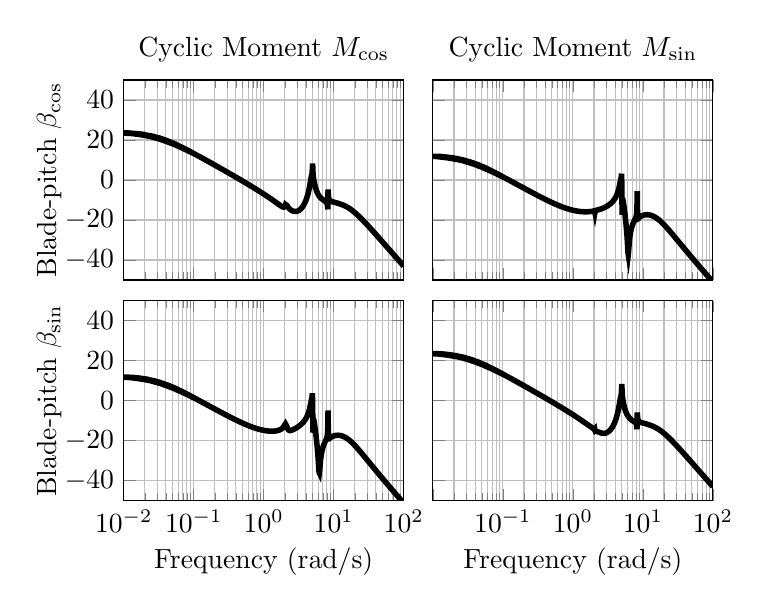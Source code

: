 % This file was created by matlab2tikz.
%
%The latest updates can be retrieved from
%  http://www.mathworks.com/matlabcentral/fileexchange/22022-matlab2tikz-matlab2tikz
%where you can also make suggestions and rate matlab2tikz.
%
\begin{tikzpicture}

\begin{axis}[%
width=1.4in,
height=1in,
at={(0.654in,2.403in)},
scale only axis,
xmode=log,
xmin=0.01,
xmax=100,
xtick={0.01,0.1,1,10,100},
xminorticks=true,
xmajorgrids,
xminorgrids,
xticklabels=\empty,
ymin=-50,
ymax=50,
ylabel={Blade-pitch $\beta_\text{cos}$},
title={Cyclic Moment $M_\text{cos}$},
ylabel style = {yshift=-2mm},
title style={yshift=-1mm},
ymajorgrids,
axis background/.style={fill=white}
]
\addplot [color=black,solid,line width=2.0pt,forget plot]
  table[row sep=crcr]{%
0.01	23.598\\
0.01	23.59\\
0.01	23.582\\
0.01	23.573\\
0.01	23.565\\
0.01	23.556\\
0.011	23.547\\
0.011	23.539\\
0.011	23.53\\
0.011	23.52\\
0.011	23.511\\
0.011	23.501\\
0.011	23.492\\
0.011	23.482\\
0.011	23.472\\
0.011	23.462\\
0.012	23.452\\
0.012	23.441\\
0.012	23.43\\
0.012	23.42\\
0.012	23.409\\
0.012	23.397\\
0.012	23.386\\
0.012	23.375\\
0.012	23.363\\
0.013	23.351\\
0.013	23.339\\
0.013	23.327\\
0.013	23.314\\
0.013	23.302\\
0.013	23.289\\
0.013	23.276\\
0.013	23.262\\
0.014	23.249\\
0.014	23.235\\
0.014	23.221\\
0.014	23.207\\
0.014	23.193\\
0.014	23.178\\
0.014	23.164\\
0.014	23.149\\
0.015	23.134\\
0.015	23.118\\
0.015	23.102\\
0.015	23.087\\
0.015	23.07\\
0.015	23.054\\
0.015	23.037\\
0.016	23.021\\
0.016	23.004\\
0.016	22.986\\
0.016	22.969\\
0.016	22.951\\
0.016	22.933\\
0.016	22.914\\
0.017	22.896\\
0.017	22.877\\
0.017	22.858\\
0.017	22.838\\
0.017	22.818\\
0.017	22.798\\
0.018	22.778\\
0.018	22.758\\
0.018	22.737\\
0.018	22.716\\
0.018	22.694\\
0.018	22.673\\
0.019	22.651\\
0.019	22.628\\
0.019	22.606\\
0.019	22.583\\
0.019	22.56\\
0.019	22.536\\
0.02	22.512\\
0.02	22.488\\
0.02	22.464\\
0.02	22.439\\
0.02	22.414\\
0.021	22.389\\
0.021	22.363\\
0.021	22.337\\
0.021	22.311\\
0.021	22.284\\
0.021	22.257\\
0.022	22.23\\
0.022	22.202\\
0.022	22.174\\
0.022	22.146\\
0.023	22.117\\
0.023	22.088\\
0.023	22.059\\
0.023	22.029\\
0.023	21.999\\
0.024	21.969\\
0.024	21.938\\
0.024	21.907\\
0.024	21.876\\
0.024	21.844\\
0.025	21.812\\
0.025	21.779\\
0.025	21.747\\
0.025	21.713\\
0.026	21.68\\
0.026	21.646\\
0.026	21.612\\
0.026	21.577\\
0.027	21.542\\
0.027	21.507\\
0.027	21.471\\
0.027	21.435\\
0.028	21.398\\
0.028	21.362\\
0.028	21.324\\
0.028	21.287\\
0.029	21.249\\
0.029	21.211\\
0.029	21.172\\
0.029	21.133\\
0.03	21.093\\
0.03	21.054\\
0.03	21.014\\
0.031	20.973\\
0.031	20.932\\
0.031	20.891\\
0.031	20.849\\
0.032	20.807\\
0.032	20.765\\
0.032	20.722\\
0.033	20.679\\
0.033	20.636\\
0.033	20.592\\
0.033	20.548\\
0.034	20.503\\
0.034	20.458\\
0.034	20.413\\
0.035	20.367\\
0.035	20.321\\
0.035	20.275\\
0.036	20.228\\
0.036	20.181\\
0.036	20.134\\
0.037	20.086\\
0.037	20.038\\
0.037	19.989\\
0.038	19.94\\
0.038	19.891\\
0.038	19.842\\
0.039	19.792\\
0.039	19.742\\
0.039	19.691\\
0.04	19.64\\
0.04	19.589\\
0.041	19.537\\
0.041	19.485\\
0.041	19.433\\
0.042	19.38\\
0.042	19.327\\
0.043	19.274\\
0.043	19.22\\
0.043	19.166\\
0.044	19.112\\
0.044	19.058\\
0.045	19.003\\
0.045	18.947\\
0.045	18.892\\
0.046	18.836\\
0.046	18.78\\
0.047	18.723\\
0.047	18.667\\
0.047	18.61\\
0.048	18.552\\
0.048	18.495\\
0.049	18.437\\
0.049	18.378\\
0.05	18.32\\
0.05	18.261\\
0.051	18.202\\
0.051	18.142\\
0.052	18.083\\
0.052	18.023\\
0.053	17.962\\
0.053	17.902\\
0.054	17.841\\
0.054	17.78\\
0.055	17.719\\
0.055	17.657\\
0.056	17.595\\
0.056	17.533\\
0.057	17.471\\
0.057	17.408\\
0.058	17.345\\
0.058	17.282\\
0.059	17.219\\
0.059	17.155\\
0.06	17.091\\
0.06	17.027\\
0.061	16.963\\
0.061	16.898\\
0.062	16.833\\
0.063	16.768\\
0.063	16.703\\
0.064	16.637\\
0.064	16.572\\
0.065	16.506\\
0.066	16.44\\
0.066	16.373\\
0.067	16.307\\
0.067	16.24\\
0.068	16.173\\
0.069	16.106\\
0.069	16.038\\
0.07	15.971\\
0.071	15.903\\
0.071	15.835\\
0.072	15.767\\
0.073	15.699\\
0.073	15.63\\
0.074	15.561\\
0.075	15.493\\
0.075	15.424\\
0.076	15.354\\
0.077	15.285\\
0.077	15.215\\
0.078	15.146\\
0.079	15.076\\
0.08	15.005\\
0.08	14.935\\
0.081	14.865\\
0.082	14.794\\
0.083	14.724\\
0.083	14.653\\
0.084	14.582\\
0.085	14.51\\
0.086	14.439\\
0.086	14.368\\
0.087	14.296\\
0.088	14.224\\
0.089	14.152\\
0.09	14.08\\
0.091	14.008\\
0.091	13.936\\
0.092	13.863\\
0.093	13.791\\
0.094	13.718\\
0.095	13.645\\
0.096	13.572\\
0.097	13.499\\
0.097	13.426\\
0.098	13.353\\
0.099	13.279\\
0.1	13.206\\
0.101	13.132\\
0.102	13.059\\
0.103	12.985\\
0.104	12.911\\
0.105	12.837\\
0.106	12.762\\
0.107	12.688\\
0.108	12.614\\
0.109	12.539\\
0.11	12.465\\
0.111	12.39\\
0.112	12.315\\
0.113	12.24\\
0.114	12.165\\
0.115	12.09\\
0.116	12.015\\
0.117	11.94\\
0.118	11.864\\
0.119	11.789\\
0.121	11.713\\
0.122	11.638\\
0.123	11.562\\
0.124	11.486\\
0.125	11.41\\
0.126	11.335\\
0.127	11.258\\
0.129	11.182\\
0.13	11.106\\
0.131	11.03\\
0.132	10.954\\
0.133	10.877\\
0.135	10.801\\
0.136	10.724\\
0.137	10.648\\
0.138	10.571\\
0.14	10.494\\
0.141	10.418\\
0.142	10.341\\
0.144	10.264\\
0.145	10.187\\
0.146	10.11\\
0.148	10.033\\
0.149	9.955\\
0.15	9.878\\
0.152	9.801\\
0.153	9.723\\
0.155	9.646\\
0.156	9.569\\
0.157	9.491\\
0.159	9.413\\
0.16	9.336\\
0.162	9.258\\
0.163	9.18\\
0.165	9.103\\
0.166	9.025\\
0.168	8.947\\
0.17	8.869\\
0.171	8.791\\
0.173	8.713\\
0.174	8.635\\
0.176	8.557\\
0.178	8.478\\
0.179	8.4\\
0.181	8.322\\
0.182	8.243\\
0.184	8.165\\
0.186	8.087\\
0.188	8.008\\
0.189	7.93\\
0.191	7.851\\
0.193	7.773\\
0.195	7.694\\
0.196	7.615\\
0.198	7.536\\
0.2	7.458\\
0.202	7.379\\
0.204	7.3\\
0.206	7.221\\
0.208	7.142\\
0.21	7.063\\
0.212	6.984\\
0.213	6.905\\
0.215	6.826\\
0.217	6.747\\
0.219	6.668\\
0.221	6.589\\
0.224	6.509\\
0.226	6.43\\
0.228	6.351\\
0.23	6.272\\
0.232	6.192\\
0.234	6.113\\
0.236	6.033\\
0.238	5.954\\
0.241	5.874\\
0.243	5.795\\
0.245	5.715\\
0.247	5.636\\
0.25	5.556\\
0.252	5.476\\
0.254	5.396\\
0.257	5.317\\
0.259	5.237\\
0.261	5.157\\
0.264	5.077\\
0.266	4.997\\
0.269	4.917\\
0.271	4.837\\
0.274	4.757\\
0.276	4.677\\
0.279	4.597\\
0.281	4.517\\
0.284	4.437\\
0.287	4.357\\
0.289	4.277\\
0.292	4.197\\
0.295	4.116\\
0.297	4.036\\
0.3	3.956\\
0.303	3.875\\
0.306	3.795\\
0.309	3.715\\
0.312	3.634\\
0.314	3.554\\
0.317	3.473\\
0.32	3.392\\
0.323	3.312\\
0.326	3.231\\
0.329	3.151\\
0.332	3.07\\
0.335	2.989\\
0.338	2.908\\
0.342	2.827\\
0.345	2.747\\
0.348	2.666\\
0.351	2.585\\
0.354	2.504\\
0.358	2.423\\
0.361	2.342\\
0.364	2.261\\
0.368	2.18\\
0.371	2.098\\
0.375	2.017\\
0.378	1.936\\
0.382	1.855\\
0.385	1.773\\
0.389	1.692\\
0.392	1.611\\
0.396	1.529\\
0.4	1.448\\
0.403	1.366\\
0.407	1.285\\
0.411	1.203\\
0.415	1.121\\
0.418	1.04\\
0.422	0.958\\
0.426	0.876\\
0.43	0.794\\
0.434	0.712\\
0.438	0.631\\
0.442	0.549\\
0.446	0.467\\
0.45	0.384\\
0.455	0.302\\
0.459	0.22\\
0.463	0.138\\
0.467	0.056\\
0.472	-0.027\\
0.476	-0.109\\
0.48	-0.191\\
0.485	-0.274\\
0.489	-0.357\\
0.494	-0.439\\
0.499	-0.522\\
0.503	-0.605\\
0.508	-0.687\\
0.513	-0.77\\
0.517	-0.853\\
0.522	-0.936\\
0.527	-1.019\\
0.532	-1.102\\
0.537	-1.185\\
0.542	-1.268\\
0.547	-1.352\\
0.552	-1.435\\
0.557	-1.518\\
0.562	-1.602\\
0.567	-1.686\\
0.572	-1.769\\
0.578	-1.853\\
0.583	-1.937\\
0.589	-2.02\\
0.594	-2.104\\
0.599	-2.188\\
0.605	-2.272\\
0.611	-2.357\\
0.616	-2.441\\
0.622	-2.525\\
0.628	-2.61\\
0.634	-2.694\\
0.639	-2.779\\
0.645	-2.863\\
0.651	-2.948\\
0.657	-3.033\\
0.663	-3.118\\
0.67	-3.203\\
0.676	-3.288\\
0.682	-3.373\\
0.688	-3.459\\
0.695	-3.544\\
0.701	-3.63\\
0.708	-3.715\\
0.714	-3.801\\
0.721	-3.887\\
0.728	-3.973\\
0.734	-4.059\\
0.741	-4.145\\
0.748	-4.231\\
0.755	-4.318\\
0.762	-4.404\\
0.769	-4.491\\
0.776	-4.577\\
0.783	-4.664\\
0.79	-4.751\\
0.798	-4.838\\
0.805	-4.926\\
0.813	-5.013\\
0.82	-5.101\\
0.828	-5.188\\
0.835	-5.276\\
0.843	-5.364\\
0.851	-5.452\\
0.859	-5.54\\
0.867	-5.629\\
0.875	-5.717\\
0.883	-5.806\\
0.891	-5.895\\
0.899	-5.984\\
0.908	-6.073\\
0.916	-6.162\\
0.925	-6.252\\
0.933	-6.341\\
0.942	-6.431\\
0.951	-6.521\\
0.959	-6.611\\
0.968	-6.701\\
0.977	-6.792\\
0.986	-6.882\\
0.995	-6.973\\
1.005	-7.064\\
1.014	-7.155\\
1.023	-7.247\\
1.033	-7.338\\
1.042	-7.43\\
1.052	-7.522\\
1.062	-7.614\\
1.072	-7.707\\
1.082	-7.799\\
1.092	-7.892\\
1.102	-7.985\\
1.112	-8.078\\
1.122	-8.172\\
1.133	-8.265\\
1.143	-8.359\\
1.154	-8.453\\
1.164	-8.548\\
1.175	-8.642\\
1.186	-8.737\\
1.197	-8.832\\
1.208	-8.927\\
1.219	-9.023\\
1.231	-9.118\\
1.242	-9.214\\
1.253	-9.31\\
1.265	-9.407\\
1.277	-9.503\\
1.289	-9.6\\
1.301	-9.697\\
1.313	-9.795\\
1.325	-9.892\\
1.337	-9.99\\
1.349	-10.088\\
1.362	-10.187\\
1.374	-10.285\\
1.387	-10.384\\
1.4	-10.483\\
1.413	-10.582\\
1.426	-10.682\\
1.439	-10.781\\
1.453	-10.881\\
1.466	-10.981\\
1.48	-11.082\\
1.493	-11.182\\
1.507	-11.283\\
1.521	-11.383\\
1.535	-11.484\\
1.549	-11.585\\
1.564	-11.686\\
1.578	-11.787\\
1.593	-11.888\\
1.608	-11.989\\
1.623	-12.09\\
1.638	-12.191\\
1.653	-12.291\\
1.668	-12.391\\
1.684	-12.491\\
1.699	-12.589\\
1.715	-12.687\\
1.731	-12.784\\
1.747	-12.878\\
1.763	-12.971\\
1.779	-13.062\\
1.796	-13.149\\
1.812	-13.232\\
1.829	-13.309\\
1.846	-13.38\\
1.863	-13.442\\
1.881	-13.493\\
1.898	-13.53\\
1.916	-13.548\\
1.933	-13.545\\
1.951	-13.515\\
1.969	-13.453\\
1.987	-13.359\\
2.006	-13.235\\
2.024	-13.095\\
2.043	-12.967\\
2.062	-12.372\\
2.081	-12.491\\
2.1	-12.519\\
2.12	-12.583\\
2.14	-12.7\\
2.159	-12.861\\
2.179	-13.049\\
2.2	-13.248\\
2.22	-13.449\\
2.241	-13.643\\
2.261	-13.828\\
2.282	-14.003\\
2.303	-14.165\\
2.325	-14.317\\
2.346	-14.458\\
2.368	-14.589\\
2.39	-14.71\\
2.412	-14.823\\
2.434	-14.928\\
2.457	-15.026\\
2.48	-15.116\\
2.503	-15.199\\
2.526	-15.276\\
2.549	-15.346\\
2.573	-15.411\\
2.597	-15.469\\
2.621	-15.521\\
2.645	-15.567\\
2.669	-15.608\\
2.694	-15.643\\
2.719	-15.671\\
2.744	-15.694\\
2.77	-15.711\\
2.795	-15.722\\
2.821	-15.727\\
2.847	-15.726\\
2.874	-15.719\\
2.9	-15.705\\
2.927	-15.685\\
2.954	-15.658\\
2.982	-15.625\\
3.009	-15.586\\
3.037	-15.539\\
3.065	-15.486\\
3.094	-15.426\\
3.122	-15.359\\
3.151	-15.284\\
3.181	-15.203\\
3.21	-15.113\\
3.24	-15.017\\
3.27	-14.913\\
3.3	-14.801\\
3.331	-14.68\\
3.361	-14.552\\
3.393	-14.416\\
3.424	-14.271\\
3.456	-14.117\\
3.488	-13.954\\
3.52	-13.782\\
3.553	-13.6\\
3.586	-13.409\\
3.619	-13.207\\
3.652	-12.995\\
3.686	-12.772\\
3.72	-12.537\\
3.755	-12.291\\
3.789	-12.032\\
3.825	-11.76\\
3.86	-11.474\\
3.896	-11.173\\
3.932	-10.857\\
3.968	-10.525\\
4.005	-10.176\\
4.042	-9.808\\
4.08	-9.421\\
4.117	-9.013\\
4.155	-8.582\\
4.194	-8.128\\
4.233	-7.647\\
4.272	-7.139\\
4.312	-6.601\\
4.351	-6.03\\
4.392	-5.426\\
4.432	-4.784\\
4.474	-4.104\\
4.515	-3.383\\
4.557	-2.623\\
4.599	-1.826\\
4.642	-0.999\\
4.685	-0.157\\
4.728	0.673\\
4.772	1.45\\
4.816	2.127\\
4.861	2.687\\
4.906	3.325\\
4.951	5.502\\
4.997	8.203\\
5.043	4.201\\
5.09	2.378\\
5.137	1.229\\
5.185	0.301\\
5.233	-0.515\\
5.281	-1.254\\
5.33	-1.93\\
5.379	-2.551\\
5.429	-3.124\\
5.479	-3.652\\
5.53	-4.141\\
5.581	-4.593\\
5.633	-5.012\\
5.685	-5.401\\
5.738	-5.762\\
5.791	-6.099\\
5.845	-6.413\\
5.899	-6.705\\
5.954	-6.979\\
6.009	-7.234\\
6.064	-7.474\\
6.12	-7.698\\
6.177	-7.909\\
6.234	-8.106\\
6.292	-8.292\\
6.35	-8.467\\
6.409	-8.632\\
6.469	-8.787\\
6.529	-8.934\\
6.589	-9.073\\
6.65	-9.205\\
6.712	-9.33\\
6.774	-9.449\\
6.837	-9.562\\
6.9	-9.671\\
6.964	-9.774\\
7.028	-9.874\\
7.093	-9.971\\
7.159	-10.064\\
7.225	-10.156\\
7.292	-10.246\\
7.36	-10.336\\
7.428	-10.426\\
7.497	-10.518\\
7.566	-10.613\\
7.636	-10.715\\
7.707	-10.825\\
7.778	-10.95\\
7.85	-11.099\\
7.923	-11.287\\
7.997	-11.546\\
8.071	-11.949\\
8.145	-12.716\\
8.221	-14.68\\
8.297	-4.75\\
8.374	-7.35\\
8.451	-8.856\\
8.53	-9.469\\
8.609	-9.808\\
8.688	-10.029\\
8.769	-10.188\\
8.85	-10.311\\
8.932	-10.411\\
9.015	-10.496\\
9.098	-10.569\\
9.183	-10.634\\
9.268	-10.693\\
9.353	-10.748\\
9.44	-10.798\\
9.528	-10.845\\
9.616	-10.891\\
9.705	-10.934\\
9.795	-10.975\\
9.885	-11.016\\
9.977	-11.055\\
10.069	-11.094\\
10.163	-11.132\\
10.257	-11.17\\
10.352	-11.207\\
10.448	-11.244\\
10.544	-11.282\\
10.642	-11.319\\
10.741	-11.356\\
10.84	-11.394\\
10.941	-11.432\\
11.042	-11.47\\
11.144	-11.509\\
11.247	-11.548\\
11.352	-11.587\\
11.457	-11.627\\
11.563	-11.668\\
11.67	-11.71\\
11.778	-11.752\\
11.887	-11.795\\
11.997	-11.839\\
12.108	-11.884\\
12.22	-11.929\\
12.334	-11.976\\
12.448	-12.023\\
12.563	-12.072\\
12.68	-12.121\\
12.797	-12.172\\
12.915	-12.224\\
13.035	-12.276\\
13.156	-12.33\\
13.278	-12.385\\
13.401	-12.442\\
13.525	-12.499\\
13.65	-12.556\\
13.777	-12.611\\
13.904	-12.665\\
14.033	-12.732\\
14.163	-12.801\\
14.294	-12.869\\
14.426	-12.937\\
14.56	-13.006\\
14.695	-13.076\\
14.831	-13.148\\
14.968	-13.221\\
15.107	-13.295\\
15.247	-13.371\\
15.388	-13.448\\
15.531	-13.527\\
15.675	-13.608\\
15.82	-13.69\\
15.966	-13.773\\
16.114	-13.858\\
16.263	-13.945\\
16.414	-14.033\\
16.566	-14.123\\
16.719	-14.214\\
16.874	-14.306\\
17.031	-14.401\\
17.188	-14.496\\
17.348	-14.594\\
17.508	-14.692\\
17.67	-14.793\\
17.834	-14.894\\
17.999	-14.998\\
18.166	-15.102\\
18.334	-15.208\\
18.504	-15.316\\
18.675	-15.425\\
18.848	-15.535\\
19.023	-15.647\\
19.199	-15.76\\
19.377	-15.874\\
19.557	-15.99\\
19.738	-16.107\\
19.92	-16.225\\
20.105	-16.344\\
20.291	-16.465\\
20.479	-16.587\\
20.669	-16.71\\
20.86	-16.834\\
21.053	-16.959\\
21.248	-17.085\\
21.445	-17.213\\
21.644	-17.341\\
21.844	-17.47\\
22.047	-17.601\\
22.251	-17.732\\
22.457	-17.864\\
22.665	-17.998\\
22.875	-18.132\\
23.087	-18.267\\
23.301	-18.402\\
23.516	-18.539\\
23.734	-18.676\\
23.954	-18.814\\
24.176	-18.953\\
24.4	-19.093\\
24.626	-19.233\\
24.854	-19.374\\
25.084	-19.516\\
25.316	-19.658\\
25.551	-19.801\\
25.788	-19.945\\
26.026	-20.089\\
26.268	-20.233\\
26.511	-20.379\\
26.756	-20.524\\
27.004	-20.671\\
27.254	-20.817\\
27.507	-20.965\\
27.762	-21.112\\
28.019	-21.26\\
28.278	-21.409\\
28.54	-21.558\\
28.804	-21.707\\
29.071	-21.857\\
29.34	-22.007\\
29.612	-22.158\\
29.887	-22.309\\
30.163	-22.46\\
30.443	-22.611\\
30.725	-22.763\\
31.009	-22.915\\
31.296	-23.068\\
31.586	-23.221\\
31.879	-23.374\\
32.174	-23.527\\
32.472	-23.68\\
32.773	-23.834\\
33.076	-23.988\\
33.383	-24.142\\
33.692	-24.297\\
34.004	-24.451\\
34.319	-24.606\\
34.637	-24.761\\
34.958	-24.917\\
35.282	-25.072\\
35.608	-25.228\\
35.938	-25.383\\
36.271	-25.539\\
36.607	-25.695\\
36.946	-25.852\\
37.288	-26.008\\
37.634	-26.164\\
37.982	-26.321\\
38.334	-26.478\\
38.689	-26.635\\
39.047	-26.792\\
39.409	-26.949\\
39.774	-27.106\\
40.142	-27.264\\
40.514	-27.421\\
40.889	-27.579\\
41.268	-27.736\\
41.65	-27.894\\
42.036	-28.052\\
42.426	-28.21\\
42.819	-28.368\\
43.215	-28.526\\
43.615	-28.684\\
44.019	-28.842\\
44.427	-29.001\\
44.839	-29.159\\
45.254	-29.317\\
45.673	-29.476\\
46.096	-29.635\\
46.523	-29.793\\
46.954	-29.952\\
47.389	-30.111\\
47.828	-30.269\\
48.271	-30.428\\
48.718	-30.587\\
49.169	-30.746\\
49.624	-30.905\\
50.084	-31.064\\
50.548	-31.223\\
51.016	-31.382\\
51.489	-31.541\\
51.966	-31.701\\
52.447	-31.86\\
52.933	-32.019\\
53.423	-32.178\\
53.918	-32.338\\
54.417	-32.497\\
54.921	-32.656\\
55.43	-32.816\\
55.943	-32.975\\
56.461	-33.135\\
56.984	-33.294\\
57.512	-33.454\\
58.045	-33.613\\
58.582	-33.773\\
59.125	-33.932\\
59.673	-34.092\\
60.225	-34.252\\
60.783	-34.411\\
61.346	-34.571\\
61.914	-34.731\\
62.488	-34.89\\
63.067	-35.05\\
63.651	-35.21\\
64.24	-35.369\\
64.835	-35.529\\
65.436	-35.689\\
66.042	-35.849\\
66.654	-36.009\\
67.271	-36.168\\
67.894	-36.328\\
68.523	-36.488\\
69.158	-36.648\\
69.798	-36.808\\
70.445	-36.968\\
71.097	-37.127\\
71.756	-37.287\\
72.42	-37.447\\
73.091	-37.607\\
73.768	-37.767\\
74.451	-37.927\\
75.141	-38.087\\
75.837	-38.247\\
76.539	-38.407\\
77.248	-38.567\\
77.964	-38.727\\
78.686	-38.886\\
79.415	-39.046\\
80.15	-39.206\\
80.892	-39.366\\
81.642	-39.526\\
82.398	-39.686\\
83.161	-39.846\\
83.931	-40.006\\
84.709	-40.166\\
85.493	-40.326\\
86.285	-40.486\\
87.084	-40.646\\
87.891	-40.806\\
88.705	-40.966\\
89.527	-41.126\\
90.356	-41.286\\
91.193	-41.446\\
92.037	-41.606\\
92.89	-41.766\\
93.75	-41.926\\
94.618	-42.086\\
95.495	-42.246\\
96.379	-42.406\\
97.272	-42.567\\
98.173	-42.727\\
99.082	-42.887\\
100	-43.047\\
};
\end{axis}

\begin{axis}[%
width=1.4in,
height=1in,
at={(2.2in,2.403in)},
scale only axis,
xmode=log,
xmin=0.01,
xmax=100,
xtick={0.01,0.1,1,10,100},
xminorticks=true,
xmajorgrids,
xminorgrids,
xticklabels=\empty,
ymin=-50,
ymax=50,
yticklabels=\empty,
title={Cyclic Moment $M_\text{sin}$},
title style={yshift=-1mm},
ymajorgrids,
axis background/.style={fill=white}
]
\addplot [color=black,solid,line width=2.0pt,forget plot]
  table[row sep=crcr]{%
0.01	11.902\\
0.01	11.894\\
0.01	11.886\\
0.01	11.878\\
0.01	11.869\\
0.01	11.861\\
0.011	11.852\\
0.011	11.843\\
0.011	11.834\\
0.011	11.825\\
0.011	11.815\\
0.011	11.806\\
0.011	11.796\\
0.011	11.786\\
0.011	11.776\\
0.011	11.766\\
0.012	11.756\\
0.012	11.745\\
0.012	11.735\\
0.012	11.724\\
0.012	11.713\\
0.012	11.701\\
0.012	11.69\\
0.012	11.679\\
0.012	11.667\\
0.013	11.655\\
0.013	11.643\\
0.013	11.63\\
0.013	11.618\\
0.013	11.605\\
0.013	11.592\\
0.013	11.579\\
0.013	11.566\\
0.014	11.553\\
0.014	11.539\\
0.014	11.525\\
0.014	11.511\\
0.014	11.496\\
0.014	11.482\\
0.014	11.467\\
0.014	11.452\\
0.015	11.437\\
0.015	11.421\\
0.015	11.406\\
0.015	11.39\\
0.015	11.374\\
0.015	11.357\\
0.015	11.341\\
0.016	11.324\\
0.016	11.306\\
0.016	11.289\\
0.016	11.271\\
0.016	11.254\\
0.016	11.235\\
0.016	11.217\\
0.017	11.198\\
0.017	11.179\\
0.017	11.16\\
0.017	11.141\\
0.017	11.121\\
0.017	11.101\\
0.018	11.081\\
0.018	11.06\\
0.018	11.039\\
0.018	11.018\\
0.018	10.997\\
0.018	10.975\\
0.019	10.953\\
0.019	10.93\\
0.019	10.908\\
0.019	10.885\\
0.019	10.862\\
0.019	10.838\\
0.02	10.814\\
0.02	10.79\\
0.02	10.766\\
0.02	10.741\\
0.02	10.716\\
0.021	10.69\\
0.021	10.665\\
0.021	10.639\\
0.021	10.612\\
0.021	10.586\\
0.021	10.559\\
0.022	10.531\\
0.022	10.503\\
0.022	10.475\\
0.022	10.447\\
0.023	10.418\\
0.023	10.389\\
0.023	10.36\\
0.023	10.33\\
0.023	10.3\\
0.024	10.27\\
0.024	10.239\\
0.024	10.208\\
0.024	10.176\\
0.024	10.144\\
0.025	10.112\\
0.025	10.08\\
0.025	10.047\\
0.025	10.014\\
0.026	9.98\\
0.026	9.946\\
0.026	9.912\\
0.026	9.877\\
0.027	9.842\\
0.027	9.807\\
0.027	9.771\\
0.027	9.735\\
0.028	9.698\\
0.028	9.661\\
0.028	9.624\\
0.028	9.586\\
0.029	9.548\\
0.029	9.51\\
0.029	9.471\\
0.029	9.432\\
0.03	9.393\\
0.03	9.353\\
0.03	9.313\\
0.031	9.272\\
0.031	9.231\\
0.031	9.19\\
0.031	9.148\\
0.032	9.106\\
0.032	9.064\\
0.032	9.021\\
0.033	8.978\\
0.033	8.934\\
0.033	8.891\\
0.033	8.846\\
0.034	8.802\\
0.034	8.757\\
0.034	8.711\\
0.035	8.666\\
0.035	8.62\\
0.035	8.573\\
0.036	8.527\\
0.036	8.479\\
0.036	8.432\\
0.037	8.384\\
0.037	8.336\\
0.037	8.287\\
0.038	8.239\\
0.038	8.189\\
0.038	8.14\\
0.039	8.09\\
0.039	8.04\\
0.039	7.989\\
0.04	7.938\\
0.04	7.887\\
0.041	7.835\\
0.041	7.783\\
0.041	7.731\\
0.042	7.678\\
0.042	7.625\\
0.043	7.572\\
0.043	7.518\\
0.043	7.464\\
0.044	7.41\\
0.044	7.356\\
0.045	7.301\\
0.045	7.245\\
0.045	7.19\\
0.046	7.134\\
0.046	7.078\\
0.047	7.022\\
0.047	6.965\\
0.047	6.908\\
0.048	6.85\\
0.048	6.793\\
0.049	6.735\\
0.049	6.677\\
0.05	6.618\\
0.05	6.559\\
0.051	6.5\\
0.051	6.441\\
0.052	6.381\\
0.052	6.321\\
0.053	6.261\\
0.053	6.201\\
0.054	6.14\\
0.054	6.079\\
0.055	6.018\\
0.055	5.956\\
0.056	5.895\\
0.056	5.833\\
0.057	5.77\\
0.057	5.708\\
0.058	5.645\\
0.058	5.582\\
0.059	5.519\\
0.059	5.455\\
0.06	5.392\\
0.06	5.328\\
0.061	5.263\\
0.061	5.199\\
0.062	5.134\\
0.063	5.07\\
0.063	5.004\\
0.064	4.939\\
0.064	4.874\\
0.065	4.808\\
0.066	4.742\\
0.066	4.676\\
0.067	4.61\\
0.067	4.543\\
0.068	4.476\\
0.069	4.409\\
0.069	4.342\\
0.07	4.275\\
0.071	4.208\\
0.071	4.14\\
0.072	4.072\\
0.073	4.004\\
0.073	3.936\\
0.074	3.867\\
0.075	3.799\\
0.075	3.73\\
0.076	3.661\\
0.077	3.592\\
0.077	3.523\\
0.078	3.454\\
0.079	3.384\\
0.08	3.314\\
0.08	3.244\\
0.081	3.174\\
0.082	3.104\\
0.083	3.034\\
0.083	2.964\\
0.084	2.893\\
0.085	2.822\\
0.086	2.752\\
0.086	2.681\\
0.087	2.609\\
0.088	2.538\\
0.089	2.467\\
0.09	2.395\\
0.091	2.324\\
0.091	2.252\\
0.092	2.18\\
0.093	2.108\\
0.094	2.036\\
0.095	1.964\\
0.096	1.892\\
0.097	1.819\\
0.097	1.747\\
0.098	1.674\\
0.099	1.601\\
0.1	1.528\\
0.101	1.455\\
0.102	1.382\\
0.103	1.309\\
0.104	1.236\\
0.105	1.163\\
0.106	1.089\\
0.107	1.016\\
0.108	0.942\\
0.109	0.869\\
0.11	0.795\\
0.111	0.721\\
0.112	0.647\\
0.113	0.573\\
0.114	0.499\\
0.115	0.425\\
0.116	0.351\\
0.117	0.277\\
0.118	0.202\\
0.119	0.128\\
0.121	0.053\\
0.122	-0.021\\
0.123	-0.096\\
0.124	-0.17\\
0.125	-0.245\\
0.126	-0.32\\
0.127	-0.395\\
0.129	-0.47\\
0.13	-0.544\\
0.131	-0.619\\
0.132	-0.694\\
0.133	-0.77\\
0.135	-0.845\\
0.136	-0.92\\
0.137	-0.995\\
0.138	-1.07\\
0.14	-1.146\\
0.141	-1.221\\
0.142	-1.296\\
0.144	-1.372\\
0.145	-1.447\\
0.146	-1.523\\
0.148	-1.598\\
0.149	-1.674\\
0.15	-1.749\\
0.152	-1.825\\
0.153	-1.9\\
0.155	-1.976\\
0.156	-2.052\\
0.157	-2.127\\
0.159	-2.203\\
0.16	-2.279\\
0.162	-2.354\\
0.163	-2.43\\
0.165	-2.506\\
0.166	-2.582\\
0.168	-2.657\\
0.17	-2.733\\
0.171	-2.809\\
0.173	-2.885\\
0.174	-2.961\\
0.176	-3.037\\
0.178	-3.112\\
0.179	-3.188\\
0.181	-3.264\\
0.182	-3.34\\
0.184	-3.416\\
0.186	-3.492\\
0.188	-3.567\\
0.189	-3.643\\
0.191	-3.719\\
0.193	-3.795\\
0.195	-3.871\\
0.196	-3.946\\
0.198	-4.022\\
0.2	-4.098\\
0.202	-4.174\\
0.204	-4.249\\
0.206	-4.325\\
0.208	-4.401\\
0.21	-4.476\\
0.212	-4.552\\
0.213	-4.628\\
0.215	-4.703\\
0.217	-4.779\\
0.219	-4.854\\
0.221	-4.93\\
0.224	-5.005\\
0.226	-5.081\\
0.228	-5.156\\
0.23	-5.231\\
0.232	-5.307\\
0.234	-5.382\\
0.236	-5.457\\
0.238	-5.533\\
0.241	-5.608\\
0.243	-5.683\\
0.245	-5.758\\
0.247	-5.833\\
0.25	-5.908\\
0.252	-5.983\\
0.254	-6.058\\
0.257	-6.133\\
0.259	-6.207\\
0.261	-6.282\\
0.264	-6.357\\
0.266	-6.431\\
0.269	-6.506\\
0.271	-6.58\\
0.274	-6.655\\
0.276	-6.729\\
0.279	-6.803\\
0.281	-6.877\\
0.284	-6.952\\
0.287	-7.026\\
0.289	-7.099\\
0.292	-7.173\\
0.295	-7.247\\
0.297	-7.321\\
0.3	-7.394\\
0.303	-7.468\\
0.306	-7.541\\
0.309	-7.615\\
0.312	-7.688\\
0.314	-7.761\\
0.317	-7.834\\
0.32	-7.907\\
0.323	-7.98\\
0.326	-8.053\\
0.329	-8.126\\
0.332	-8.198\\
0.335	-8.271\\
0.338	-8.343\\
0.342	-8.415\\
0.345	-8.487\\
0.348	-8.559\\
0.351	-8.631\\
0.354	-8.703\\
0.358	-8.774\\
0.361	-8.846\\
0.364	-8.917\\
0.368	-8.988\\
0.371	-9.059\\
0.375	-9.13\\
0.378	-9.201\\
0.382	-9.272\\
0.385	-9.342\\
0.389	-9.412\\
0.392	-9.483\\
0.396	-9.553\\
0.4	-9.622\\
0.403	-9.692\\
0.407	-9.762\\
0.411	-9.831\\
0.415	-9.9\\
0.418	-9.969\\
0.422	-10.038\\
0.426	-10.107\\
0.43	-10.175\\
0.434	-10.243\\
0.438	-10.311\\
0.442	-10.379\\
0.446	-10.447\\
0.45	-10.515\\
0.455	-10.582\\
0.459	-10.649\\
0.463	-10.716\\
0.467	-10.782\\
0.472	-10.849\\
0.476	-10.915\\
0.48	-10.981\\
0.485	-11.047\\
0.489	-11.112\\
0.494	-11.178\\
0.499	-11.243\\
0.503	-11.308\\
0.508	-11.372\\
0.513	-11.436\\
0.517	-11.501\\
0.522	-11.564\\
0.527	-11.628\\
0.532	-11.691\\
0.537	-11.754\\
0.542	-11.817\\
0.547	-11.879\\
0.552	-11.941\\
0.557	-12.003\\
0.562	-12.065\\
0.567	-12.126\\
0.572	-12.187\\
0.578	-12.248\\
0.583	-12.308\\
0.589	-12.368\\
0.594	-12.428\\
0.599	-12.487\\
0.605	-12.546\\
0.611	-12.605\\
0.616	-12.663\\
0.622	-12.721\\
0.628	-12.779\\
0.634	-12.836\\
0.639	-12.893\\
0.645	-12.95\\
0.651	-13.006\\
0.657	-13.062\\
0.663	-13.118\\
0.67	-13.173\\
0.676	-13.227\\
0.682	-13.282\\
0.688	-13.336\\
0.695	-13.389\\
0.701	-13.442\\
0.708	-13.495\\
0.714	-13.547\\
0.721	-13.599\\
0.728	-13.651\\
0.734	-13.702\\
0.741	-13.752\\
0.748	-13.802\\
0.755	-13.852\\
0.762	-13.901\\
0.769	-13.95\\
0.776	-13.998\\
0.783	-14.046\\
0.79	-14.093\\
0.798	-14.14\\
0.805	-14.186\\
0.813	-14.232\\
0.82	-14.277\\
0.828	-14.322\\
0.835	-14.367\\
0.843	-14.41\\
0.851	-14.454\\
0.859	-14.496\\
0.867	-14.539\\
0.875	-14.58\\
0.883	-14.621\\
0.891	-14.662\\
0.899	-14.702\\
0.908	-14.741\\
0.916	-14.78\\
0.925	-14.818\\
0.933	-14.856\\
0.942	-14.893\\
0.951	-14.93\\
0.959	-14.966\\
0.968	-15.001\\
0.977	-15.036\\
0.986	-15.07\\
0.995	-15.104\\
1.005	-15.136\\
1.014	-15.169\\
1.023	-15.2\\
1.033	-15.231\\
1.042	-15.262\\
1.052	-15.291\\
1.062	-15.32\\
1.072	-15.349\\
1.082	-15.377\\
1.092	-15.404\\
1.102	-15.43\\
1.112	-15.456\\
1.122	-15.481\\
1.133	-15.505\\
1.143	-15.529\\
1.154	-15.552\\
1.164	-15.574\\
1.175	-15.595\\
1.186	-15.616\\
1.197	-15.636\\
1.208	-15.656\\
1.219	-15.674\\
1.231	-15.692\\
1.242	-15.709\\
1.253	-15.726\\
1.265	-15.742\\
1.277	-15.757\\
1.289	-15.771\\
1.301	-15.784\\
1.313	-15.797\\
1.325	-15.809\\
1.337	-15.82\\
1.349	-15.831\\
1.362	-15.84\\
1.374	-15.849\\
1.387	-15.857\\
1.4	-15.865\\
1.413	-15.871\\
1.426	-15.877\\
1.439	-15.882\\
1.453	-15.886\\
1.466	-15.89\\
1.48	-15.892\\
1.493	-15.894\\
1.507	-15.895\\
1.521	-15.895\\
1.535	-15.894\\
1.549	-15.893\\
1.564	-15.891\\
1.578	-15.888\\
1.593	-15.884\\
1.608	-15.879\\
1.623	-15.873\\
1.638	-15.867\\
1.653	-15.86\\
1.668	-15.851\\
1.684	-15.842\\
1.699	-15.833\\
1.715	-15.822\\
1.731	-15.81\\
1.747	-15.798\\
1.763	-15.784\\
1.779	-15.77\\
1.796	-15.754\\
1.812	-15.738\\
1.829	-15.72\\
1.846	-15.701\\
1.863	-15.681\\
1.881	-15.66\\
1.898	-15.636\\
1.916	-15.611\\
1.933	-15.583\\
1.951	-15.553\\
1.969	-15.519\\
1.987	-15.482\\
2.006	-15.441\\
2.024	-15.4\\
2.043	-15.402\\
2.062	-16.155\\
2.081	-15.381\\
2.1	-15.266\\
2.12	-15.207\\
2.14	-15.164\\
2.159	-15.129\\
2.179	-15.097\\
2.2	-15.067\\
2.22	-15.037\\
2.241	-15.006\\
2.261	-14.975\\
2.282	-14.941\\
2.303	-14.906\\
2.325	-14.87\\
2.346	-14.832\\
2.368	-14.793\\
2.39	-14.752\\
2.412	-14.709\\
2.434	-14.666\\
2.457	-14.62\\
2.48	-14.574\\
2.503	-14.526\\
2.526	-14.476\\
2.549	-14.425\\
2.573	-14.373\\
2.597	-14.319\\
2.621	-14.265\\
2.645	-14.208\\
2.669	-14.15\\
2.694	-14.091\\
2.719	-14.03\\
2.744	-13.968\\
2.77	-13.905\\
2.795	-13.839\\
2.821	-13.773\\
2.847	-13.704\\
2.874	-13.634\\
2.9	-13.562\\
2.927	-13.489\\
2.954	-13.413\\
2.982	-13.336\\
3.009	-13.257\\
3.037	-13.176\\
3.065	-13.093\\
3.094	-13.007\\
3.122	-12.92\\
3.151	-12.83\\
3.181	-12.737\\
3.21	-12.642\\
3.24	-12.545\\
3.27	-12.445\\
3.3	-12.341\\
3.331	-12.235\\
3.361	-12.126\\
3.393	-12.013\\
3.424	-11.897\\
3.456	-11.777\\
3.488	-11.653\\
3.52	-11.525\\
3.553	-11.392\\
3.586	-11.255\\
3.619	-11.112\\
3.652	-10.965\\
3.686	-10.811\\
3.72	-10.652\\
3.755	-10.485\\
3.789	-10.312\\
3.825	-10.131\\
3.86	-9.942\\
3.896	-9.744\\
3.932	-9.537\\
3.968	-9.319\\
4.005	-9.09\\
4.042	-8.848\\
4.08	-8.592\\
4.117	-8.322\\
4.155	-8.035\\
4.194	-7.731\\
4.233	-7.406\\
4.272	-7.059\\
4.312	-6.688\\
4.351	-6.29\\
4.392	-5.862\\
4.432	-5.402\\
4.474	-4.905\\
4.515	-4.371\\
4.557	-3.795\\
4.599	-3.179\\
4.642	-2.525\\
4.685	-1.841\\
4.728	-1.142\\
4.772	-0.452\\
4.816	0.208\\
4.861	0.856\\
4.906	1.66\\
4.951	3.159\\
4.997	-1.972\\
5.043	-17.402\\
5.09	-10.356\\
5.137	-9.615\\
5.185	-9.953\\
5.233	-10.675\\
5.281	-11.572\\
5.33	-12.561\\
5.379	-13.607\\
5.429	-14.693\\
5.479	-15.814\\
5.53	-16.971\\
5.581	-18.17\\
5.633	-19.42\\
5.685	-20.734\\
5.738	-22.129\\
5.791	-23.628\\
5.845	-25.261\\
5.899	-27.068\\
5.954	-29.099\\
6.009	-31.4\\
6.064	-33.939\\
6.12	-36.3\\
6.177	-37.23\\
6.234	-36.093\\
6.292	-34.132\\
6.35	-32.252\\
6.409	-30.648\\
6.469	-29.303\\
6.529	-28.167\\
6.589	-27.194\\
6.65	-26.351\\
6.712	-25.611\\
6.774	-24.955\\
6.837	-24.367\\
6.9	-23.837\\
6.964	-23.355\\
7.028	-22.914\\
7.093	-22.507\\
7.159	-22.13\\
7.225	-21.778\\
7.292	-21.447\\
7.36	-21.134\\
7.428	-20.836\\
7.497	-20.548\\
7.566	-20.269\\
7.636	-19.992\\
7.707	-19.712\\
7.778	-19.421\\
7.85	-19.106\\
7.923	-18.743\\
7.997	-18.288\\
8.071	-17.636\\
8.145	-16.497\\
8.221	-13.763\\
8.297	-5.538\\
8.374	-16.4\\
8.451	-19.042\\
8.53	-19.342\\
8.609	-19.258\\
8.688	-19.108\\
8.769	-18.954\\
8.85	-18.81\\
8.932	-18.678\\
9.015	-18.557\\
9.098	-18.446\\
9.183	-18.344\\
9.268	-18.249\\
9.353	-18.162\\
9.44	-18.081\\
9.528	-18.006\\
9.616	-17.937\\
9.705	-17.872\\
9.795	-17.813\\
9.885	-17.758\\
9.977	-17.707\\
10.069	-17.66\\
10.163	-17.617\\
10.257	-17.577\\
10.352	-17.542\\
10.448	-17.51\\
10.544	-17.481\\
10.642	-17.456\\
10.741	-17.434\\
10.84	-17.415\\
10.941	-17.4\\
11.042	-17.388\\
11.144	-17.378\\
11.247	-17.372\\
11.352	-17.369\\
11.457	-17.369\\
11.563	-17.372\\
11.67	-17.378\\
11.778	-17.387\\
11.887	-17.399\\
11.997	-17.413\\
12.108	-17.431\\
12.22	-17.451\\
12.334	-17.475\\
12.448	-17.501\\
12.563	-17.53\\
12.68	-17.562\\
12.797	-17.597\\
12.915	-17.635\\
13.035	-17.675\\
13.156	-17.719\\
13.278	-17.765\\
13.401	-17.814\\
13.525	-17.866\\
13.65	-17.92\\
13.777	-17.976\\
13.904	-18.036\\
14.033	-18.101\\
14.163	-18.167\\
14.294	-18.236\\
14.426	-18.307\\
14.56	-18.381\\
14.695	-18.458\\
14.831	-18.537\\
14.968	-18.619\\
15.107	-18.703\\
15.247	-18.79\\
15.388	-18.88\\
15.531	-18.972\\
15.675	-19.066\\
15.82	-19.164\\
15.966	-19.263\\
16.114	-19.365\\
16.263	-19.469\\
16.414	-19.576\\
16.566	-19.685\\
16.719	-19.796\\
16.874	-19.909\\
17.031	-20.025\\
17.188	-20.142\\
17.348	-20.262\\
17.508	-20.384\\
17.67	-20.507\\
17.834	-20.633\\
17.999	-20.76\\
18.166	-20.89\\
18.334	-21.021\\
18.504	-21.154\\
18.675	-21.288\\
18.848	-21.424\\
19.023	-21.562\\
19.199	-21.701\\
19.377	-21.842\\
19.557	-21.984\\
19.738	-22.128\\
19.92	-22.273\\
20.105	-22.419\\
20.291	-22.567\\
20.479	-22.716\\
20.669	-22.866\\
20.86	-23.017\\
21.053	-23.169\\
21.248	-23.322\\
21.445	-23.476\\
21.644	-23.631\\
21.844	-23.787\\
22.047	-23.944\\
22.251	-24.101\\
22.457	-24.26\\
22.665	-24.419\\
22.875	-24.579\\
23.087	-24.739\\
23.301	-24.901\\
23.516	-25.062\\
23.734	-25.225\\
23.954	-25.388\\
24.176	-25.551\\
24.4	-25.715\\
24.626	-25.879\\
24.854	-26.044\\
25.084	-26.209\\
25.316	-26.375\\
25.551	-26.541\\
25.788	-26.707\\
26.026	-26.873\\
26.268	-27.04\\
26.511	-27.207\\
26.756	-27.374\\
27.004	-27.542\\
27.254	-27.71\\
27.507	-27.877\\
27.762	-28.045\\
28.019	-28.214\\
28.278	-28.382\\
28.54	-28.55\\
28.804	-28.719\\
29.071	-28.888\\
29.34	-29.056\\
29.612	-29.225\\
29.887	-29.394\\
30.163	-29.563\\
30.443	-29.732\\
30.725	-29.901\\
31.009	-30.07\\
31.296	-30.239\\
31.586	-30.408\\
31.879	-30.577\\
32.174	-30.746\\
32.472	-30.915\\
32.773	-31.084\\
33.076	-31.253\\
33.383	-31.422\\
33.692	-31.591\\
34.004	-31.76\\
34.319	-31.929\\
34.637	-32.097\\
34.958	-32.266\\
35.282	-32.435\\
35.608	-32.603\\
35.938	-32.772\\
36.271	-32.94\\
36.607	-33.109\\
36.946	-33.277\\
37.288	-33.445\\
37.634	-33.613\\
37.982	-33.781\\
38.334	-33.949\\
38.689	-34.117\\
39.047	-34.285\\
39.409	-34.453\\
39.774	-34.62\\
40.142	-34.788\\
40.514	-34.955\\
40.889	-35.123\\
41.268	-35.29\\
41.65	-35.457\\
42.036	-35.624\\
42.426	-35.791\\
42.819	-35.958\\
43.215	-36.125\\
43.615	-36.292\\
44.019	-36.459\\
44.427	-36.625\\
44.839	-36.792\\
45.254	-36.958\\
45.673	-37.124\\
46.096	-37.291\\
46.523	-37.457\\
46.954	-37.623\\
47.389	-37.789\\
47.828	-37.955\\
48.271	-38.12\\
48.718	-38.286\\
49.169	-38.452\\
49.624	-38.617\\
50.084	-38.783\\
50.548	-38.948\\
51.016	-39.114\\
51.489	-39.279\\
51.966	-39.444\\
52.447	-39.609\\
52.933	-39.774\\
53.423	-39.939\\
53.918	-40.104\\
54.417	-40.268\\
54.921	-40.433\\
55.43	-40.598\\
55.943	-40.762\\
56.461	-40.927\\
56.984	-41.091\\
57.512	-41.255\\
58.045	-41.42\\
58.582	-41.584\\
59.125	-41.748\\
59.673	-41.912\\
60.225	-42.076\\
60.783	-42.24\\
61.346	-42.404\\
61.914	-42.568\\
62.488	-42.731\\
63.067	-42.895\\
63.651	-43.059\\
64.24	-43.222\\
64.835	-43.386\\
65.436	-43.549\\
66.042	-43.712\\
66.654	-43.876\\
67.271	-44.039\\
67.894	-44.202\\
68.523	-44.365\\
69.158	-44.529\\
69.798	-44.692\\
70.445	-44.855\\
71.097	-45.018\\
71.756	-45.181\\
72.42	-45.343\\
73.091	-45.506\\
73.768	-45.669\\
74.451	-45.832\\
75.141	-45.994\\
75.837	-46.157\\
76.539	-46.32\\
77.248	-46.482\\
77.964	-46.645\\
78.686	-46.807\\
79.415	-46.969\\
80.15	-47.132\\
80.892	-47.294\\
81.642	-47.456\\
82.398	-47.619\\
83.161	-47.781\\
83.931	-47.943\\
84.709	-48.105\\
85.493	-48.267\\
86.285	-48.429\\
87.084	-48.591\\
87.891	-48.753\\
88.705	-48.915\\
89.527	-49.077\\
90.356	-49.239\\
91.193	-49.401\\
92.037	-49.563\\
92.89	-49.725\\
93.75	-49.886\\
94.618	-50.048\\
95.495	-50.21\\
96.379	-50.372\\
97.272	-50.533\\
98.173	-50.695\\
99.082	-50.856\\
100	-51.018\\
};
\end{axis}

\begin{axis}[%
width=1.4in,
height=1in,
at={(0.654in,1.3in)},
scale only axis,
xmode=log,
xmin=0.01,
xmax=100,
xtick={0.01,0.1,1,10,100},
xminorticks=true,
xlabel={Frequency (rad/s)},
xmajorgrids,
xminorgrids,
ymin=-50,
ymax=50,
ylabel style = {yshift=-2mm},
xlabel style = {yshift=0.5mm},
ylabel={Blade-pitch $\beta_\text{sin}$},
ymajorgrids,
axis background/.style={fill=white}
]
\addplot [color=black,solid,line width=2.0pt,forget plot]
  table[row sep=crcr]{%
0.01	11.806\\
0.01	11.797\\
0.01	11.789\\
0.01	11.781\\
0.01	11.772\\
0.01	11.764\\
0.011	11.755\\
0.011	11.746\\
0.011	11.737\\
0.011	11.728\\
0.011	11.718\\
0.011	11.709\\
0.011	11.699\\
0.011	11.689\\
0.011	11.679\\
0.011	11.669\\
0.012	11.659\\
0.012	11.648\\
0.012	11.637\\
0.012	11.626\\
0.012	11.615\\
0.012	11.604\\
0.012	11.593\\
0.012	11.581\\
0.012	11.569\\
0.013	11.558\\
0.013	11.545\\
0.013	11.533\\
0.013	11.521\\
0.013	11.508\\
0.013	11.495\\
0.013	11.482\\
0.013	11.469\\
0.014	11.455\\
0.014	11.441\\
0.014	11.427\\
0.014	11.413\\
0.014	11.399\\
0.014	11.384\\
0.014	11.369\\
0.014	11.354\\
0.015	11.339\\
0.015	11.324\\
0.015	11.308\\
0.015	11.292\\
0.015	11.276\\
0.015	11.259\\
0.015	11.243\\
0.016	11.226\\
0.016	11.209\\
0.016	11.191\\
0.016	11.173\\
0.016	11.156\\
0.016	11.137\\
0.016	11.119\\
0.017	11.1\\
0.017	11.081\\
0.017	11.062\\
0.017	11.042\\
0.017	11.023\\
0.017	11.003\\
0.018	10.982\\
0.018	10.962\\
0.018	10.941\\
0.018	10.92\\
0.018	10.898\\
0.018	10.876\\
0.019	10.854\\
0.019	10.832\\
0.019	10.809\\
0.019	10.786\\
0.019	10.763\\
0.019	10.739\\
0.02	10.716\\
0.02	10.691\\
0.02	10.667\\
0.02	10.642\\
0.02	10.617\\
0.021	10.591\\
0.021	10.566\\
0.021	10.54\\
0.021	10.513\\
0.021	10.486\\
0.021	10.459\\
0.022	10.432\\
0.022	10.404\\
0.022	10.376\\
0.022	10.348\\
0.023	10.319\\
0.023	10.29\\
0.023	10.26\\
0.023	10.231\\
0.023	10.2\\
0.024	10.17\\
0.024	10.139\\
0.024	10.108\\
0.024	10.076\\
0.024	10.045\\
0.025	10.012\\
0.025	9.98\\
0.025	9.947\\
0.025	9.913\\
0.026	9.88\\
0.026	9.846\\
0.026	9.811\\
0.026	9.777\\
0.027	9.741\\
0.027	9.706\\
0.027	9.67\\
0.027	9.634\\
0.028	9.597\\
0.028	9.56\\
0.028	9.523\\
0.028	9.485\\
0.029	9.447\\
0.029	9.409\\
0.029	9.37\\
0.029	9.331\\
0.03	9.292\\
0.03	9.252\\
0.03	9.211\\
0.031	9.171\\
0.031	9.13\\
0.031	9.088\\
0.031	9.047\\
0.032	9.005\\
0.032	8.962\\
0.032	8.919\\
0.033	8.876\\
0.033	8.833\\
0.033	8.789\\
0.033	8.744\\
0.034	8.7\\
0.034	8.655\\
0.034	8.609\\
0.035	8.564\\
0.035	8.517\\
0.035	8.471\\
0.036	8.424\\
0.036	8.377\\
0.036	8.329\\
0.037	8.282\\
0.037	8.233\\
0.037	8.185\\
0.038	8.136\\
0.038	8.086\\
0.038	8.037\\
0.039	7.987\\
0.039	7.937\\
0.039	7.886\\
0.04	7.835\\
0.04	7.784\\
0.041	7.732\\
0.041	7.68\\
0.041	7.627\\
0.042	7.575\\
0.042	7.522\\
0.043	7.468\\
0.043	7.415\\
0.043	7.361\\
0.044	7.306\\
0.044	7.252\\
0.045	7.197\\
0.045	7.142\\
0.045	7.086\\
0.046	7.03\\
0.046	6.974\\
0.047	6.917\\
0.047	6.861\\
0.047	6.804\\
0.048	6.746\\
0.048	6.688\\
0.049	6.63\\
0.049	6.572\\
0.05	6.514\\
0.05	6.455\\
0.051	6.396\\
0.051	6.336\\
0.052	6.277\\
0.052	6.217\\
0.053	6.156\\
0.053	6.096\\
0.054	6.035\\
0.054	5.974\\
0.055	5.913\\
0.055	5.851\\
0.056	5.789\\
0.056	5.727\\
0.057	5.665\\
0.057	5.603\\
0.058	5.54\\
0.058	5.477\\
0.059	5.413\\
0.059	5.35\\
0.06	5.286\\
0.06	5.222\\
0.061	5.158\\
0.061	5.093\\
0.062	5.029\\
0.063	4.964\\
0.063	4.899\\
0.064	4.834\\
0.064	4.768\\
0.065	4.702\\
0.066	4.636\\
0.066	4.57\\
0.067	4.504\\
0.067	4.437\\
0.068	4.371\\
0.069	4.304\\
0.069	4.236\\
0.07	4.169\\
0.071	4.102\\
0.071	4.034\\
0.072	3.966\\
0.073	3.898\\
0.073	3.83\\
0.074	3.761\\
0.075	3.693\\
0.075	3.624\\
0.076	3.555\\
0.077	3.486\\
0.077	3.417\\
0.078	3.348\\
0.079	3.278\\
0.08	3.208\\
0.08	3.138\\
0.081	3.068\\
0.082	2.998\\
0.083	2.928\\
0.083	2.858\\
0.084	2.787\\
0.085	2.716\\
0.086	2.645\\
0.086	2.575\\
0.087	2.503\\
0.088	2.432\\
0.089	2.361\\
0.09	2.289\\
0.091	2.218\\
0.091	2.146\\
0.092	2.074\\
0.093	2.002\\
0.094	1.93\\
0.095	1.858\\
0.096	1.786\\
0.097	1.713\\
0.097	1.641\\
0.098	1.568\\
0.099	1.496\\
0.1	1.423\\
0.101	1.35\\
0.102	1.277\\
0.103	1.204\\
0.104	1.131\\
0.105	1.057\\
0.106	0.984\\
0.107	0.911\\
0.108	0.837\\
0.109	0.763\\
0.11	0.69\\
0.111	0.616\\
0.112	0.542\\
0.113	0.468\\
0.114	0.394\\
0.115	0.32\\
0.116	0.246\\
0.117	0.172\\
0.118	0.098\\
0.119	0.023\\
0.121	-0.051\\
0.122	-0.125\\
0.123	-0.2\\
0.124	-0.275\\
0.125	-0.349\\
0.126	-0.424\\
0.127	-0.499\\
0.129	-0.573\\
0.13	-0.648\\
0.131	-0.723\\
0.132	-0.798\\
0.133	-0.873\\
0.135	-0.948\\
0.136	-1.023\\
0.137	-1.098\\
0.138	-1.173\\
0.14	-1.248\\
0.141	-1.324\\
0.142	-1.399\\
0.144	-1.474\\
0.145	-1.549\\
0.146	-1.625\\
0.148	-1.7\\
0.149	-1.775\\
0.15	-1.851\\
0.152	-1.926\\
0.153	-2.002\\
0.155	-2.077\\
0.156	-2.153\\
0.157	-2.228\\
0.159	-2.304\\
0.16	-2.379\\
0.162	-2.455\\
0.163	-2.53\\
0.165	-2.606\\
0.166	-2.681\\
0.168	-2.757\\
0.17	-2.833\\
0.171	-2.908\\
0.173	-2.984\\
0.174	-3.059\\
0.176	-3.135\\
0.178	-3.211\\
0.179	-3.286\\
0.181	-3.362\\
0.182	-3.437\\
0.184	-3.513\\
0.186	-3.589\\
0.188	-3.664\\
0.189	-3.74\\
0.191	-3.815\\
0.193	-3.891\\
0.195	-3.966\\
0.196	-4.042\\
0.198	-4.117\\
0.2	-4.193\\
0.202	-4.268\\
0.204	-4.344\\
0.206	-4.419\\
0.208	-4.494\\
0.21	-4.57\\
0.212	-4.645\\
0.213	-4.72\\
0.215	-4.796\\
0.217	-4.871\\
0.219	-4.946\\
0.221	-5.021\\
0.224	-5.096\\
0.226	-5.171\\
0.228	-5.246\\
0.23	-5.321\\
0.232	-5.396\\
0.234	-5.471\\
0.236	-5.546\\
0.238	-5.621\\
0.241	-5.696\\
0.243	-5.77\\
0.245	-5.845\\
0.247	-5.92\\
0.25	-5.994\\
0.252	-6.069\\
0.254	-6.143\\
0.257	-6.217\\
0.259	-6.292\\
0.261	-6.366\\
0.264	-6.44\\
0.266	-6.514\\
0.269	-6.588\\
0.271	-6.662\\
0.274	-6.736\\
0.276	-6.81\\
0.279	-6.883\\
0.281	-6.957\\
0.284	-7.03\\
0.287	-7.104\\
0.289	-7.177\\
0.292	-7.25\\
0.295	-7.324\\
0.297	-7.397\\
0.3	-7.47\\
0.303	-7.543\\
0.306	-7.615\\
0.309	-7.688\\
0.312	-7.761\\
0.314	-7.833\\
0.317	-7.905\\
0.32	-7.978\\
0.323	-8.05\\
0.326	-8.122\\
0.329	-8.194\\
0.332	-8.265\\
0.335	-8.337\\
0.338	-8.408\\
0.342	-8.48\\
0.345	-8.551\\
0.348	-8.622\\
0.351	-8.693\\
0.354	-8.764\\
0.358	-8.835\\
0.361	-8.905\\
0.364	-8.976\\
0.368	-9.046\\
0.371	-9.116\\
0.375	-9.186\\
0.378	-9.256\\
0.382	-9.325\\
0.385	-9.395\\
0.389	-9.464\\
0.392	-9.533\\
0.396	-9.602\\
0.4	-9.671\\
0.403	-9.739\\
0.407	-9.807\\
0.411	-9.876\\
0.415	-9.944\\
0.418	-10.011\\
0.422	-10.079\\
0.426	-10.146\\
0.43	-10.214\\
0.434	-10.281\\
0.438	-10.347\\
0.442	-10.414\\
0.446	-10.48\\
0.45	-10.546\\
0.455	-10.612\\
0.459	-10.678\\
0.463	-10.743\\
0.467	-10.808\\
0.472	-10.873\\
0.476	-10.938\\
0.48	-11.002\\
0.485	-11.066\\
0.489	-11.13\\
0.494	-11.194\\
0.499	-11.257\\
0.503	-11.32\\
0.508	-11.383\\
0.513	-11.446\\
0.517	-11.508\\
0.522	-11.57\\
0.527	-11.632\\
0.532	-11.693\\
0.537	-11.754\\
0.542	-11.815\\
0.547	-11.875\\
0.552	-11.935\\
0.557	-11.995\\
0.562	-12.055\\
0.567	-12.114\\
0.572	-12.173\\
0.578	-12.231\\
0.583	-12.289\\
0.589	-12.347\\
0.594	-12.404\\
0.599	-12.461\\
0.605	-12.518\\
0.611	-12.574\\
0.616	-12.63\\
0.622	-12.686\\
0.628	-12.741\\
0.634	-12.796\\
0.639	-12.85\\
0.645	-12.904\\
0.651	-12.957\\
0.657	-13.01\\
0.663	-13.063\\
0.67	-13.115\\
0.676	-13.167\\
0.682	-13.218\\
0.688	-13.269\\
0.695	-13.32\\
0.701	-13.37\\
0.708	-13.419\\
0.714	-13.468\\
0.721	-13.517\\
0.728	-13.565\\
0.734	-13.613\\
0.741	-13.66\\
0.748	-13.706\\
0.755	-13.753\\
0.762	-13.798\\
0.769	-13.843\\
0.776	-13.888\\
0.783	-13.932\\
0.79	-13.975\\
0.798	-14.018\\
0.805	-14.06\\
0.813	-14.102\\
0.82	-14.143\\
0.828	-14.184\\
0.835	-14.224\\
0.843	-14.263\\
0.851	-14.302\\
0.859	-14.34\\
0.867	-14.378\\
0.875	-14.415\\
0.883	-14.451\\
0.891	-14.487\\
0.899	-14.522\\
0.908	-14.557\\
0.916	-14.59\\
0.925	-14.623\\
0.933	-14.656\\
0.942	-14.688\\
0.951	-14.719\\
0.959	-14.749\\
0.968	-14.779\\
0.977	-14.808\\
0.986	-14.836\\
0.995	-14.863\\
1.005	-14.89\\
1.014	-14.916\\
1.023	-14.941\\
1.033	-14.966\\
1.042	-14.99\\
1.052	-15.012\\
1.062	-15.035\\
1.072	-15.056\\
1.082	-15.076\\
1.092	-15.096\\
1.102	-15.115\\
1.112	-15.133\\
1.122	-15.15\\
1.133	-15.166\\
1.143	-15.181\\
1.154	-15.196\\
1.164	-15.209\\
1.175	-15.222\\
1.186	-15.234\\
1.197	-15.244\\
1.208	-15.254\\
1.219	-15.263\\
1.231	-15.27\\
1.242	-15.277\\
1.253	-15.283\\
1.265	-15.287\\
1.277	-15.291\\
1.289	-15.293\\
1.301	-15.295\\
1.313	-15.295\\
1.325	-15.294\\
1.337	-15.292\\
1.349	-15.288\\
1.362	-15.283\\
1.374	-15.277\\
1.387	-15.27\\
1.4	-15.261\\
1.413	-15.251\\
1.426	-15.239\\
1.439	-15.226\\
1.453	-15.211\\
1.466	-15.194\\
1.48	-15.176\\
1.493	-15.156\\
1.507	-15.134\\
1.521	-15.11\\
1.535	-15.084\\
1.549	-15.056\\
1.564	-15.025\\
1.578	-14.992\\
1.593	-14.956\\
1.608	-14.918\\
1.623	-14.876\\
1.638	-14.831\\
1.653	-14.783\\
1.668	-14.73\\
1.684	-14.674\\
1.699	-14.613\\
1.715	-14.547\\
1.731	-14.476\\
1.747	-14.399\\
1.763	-14.315\\
1.779	-14.223\\
1.796	-14.124\\
1.812	-14.016\\
1.829	-13.897\\
1.846	-13.767\\
1.863	-13.625\\
1.881	-13.47\\
1.898	-13.301\\
1.916	-13.117\\
1.933	-12.919\\
1.951	-12.709\\
1.969	-12.49\\
1.987	-12.27\\
2.006	-12.059\\
2.024	-11.861\\
2.043	-11.631\\
2.062	-11.879\\
2.081	-12.216\\
2.1	-12.367\\
2.12	-12.648\\
2.14	-12.996\\
2.159	-13.364\\
2.179	-13.715\\
2.2	-14.027\\
2.22	-14.289\\
2.241	-14.499\\
2.261	-14.662\\
2.282	-14.781\\
2.303	-14.866\\
2.325	-14.921\\
2.346	-14.952\\
2.368	-14.964\\
2.39	-14.961\\
2.412	-14.945\\
2.434	-14.92\\
2.457	-14.887\\
2.48	-14.847\\
2.503	-14.801\\
2.526	-14.751\\
2.549	-14.698\\
2.573	-14.641\\
2.597	-14.581\\
2.621	-14.519\\
2.645	-14.455\\
2.669	-14.388\\
2.694	-14.32\\
2.719	-14.25\\
2.744	-14.178\\
2.77	-14.104\\
2.795	-14.029\\
2.821	-13.952\\
2.847	-13.874\\
2.874	-13.794\\
2.9	-13.713\\
2.927	-13.629\\
2.954	-13.544\\
2.982	-13.458\\
3.009	-13.369\\
3.037	-13.279\\
3.065	-13.187\\
3.094	-13.093\\
3.122	-12.996\\
3.151	-12.898\\
3.181	-12.797\\
3.21	-12.694\\
3.24	-12.588\\
3.27	-12.48\\
3.3	-12.369\\
3.331	-12.255\\
3.361	-12.138\\
3.393	-12.017\\
3.424	-11.894\\
3.456	-11.766\\
3.488	-11.635\\
3.52	-11.5\\
3.553	-11.36\\
3.586	-11.215\\
3.619	-11.066\\
3.652	-10.911\\
3.686	-10.751\\
3.72	-10.585\\
3.755	-10.412\\
3.789	-10.232\\
3.825	-10.044\\
3.86	-9.848\\
3.896	-9.643\\
3.932	-9.429\\
3.968	-9.204\\
4.005	-8.968\\
4.042	-8.719\\
4.08	-8.456\\
4.117	-8.179\\
4.155	-7.885\\
4.194	-7.573\\
4.233	-7.24\\
4.272	-6.886\\
4.312	-6.507\\
4.351	-6.1\\
4.392	-5.664\\
4.432	-5.194\\
4.474	-4.689\\
4.515	-4.144\\
4.557	-3.558\\
4.599	-2.931\\
4.642	-2.264\\
4.685	-1.566\\
4.728	-0.852\\
4.772	-0.143\\
4.816	0.539\\
4.861	1.217\\
4.906	2.07\\
4.951	3.67\\
4.997	-0.987\\
5.043	-16.053\\
5.09	-10.093\\
5.137	-9.322\\
5.185	-9.626\\
5.233	-10.316\\
5.281	-11.182\\
5.33	-12.14\\
5.379	-13.153\\
5.429	-14.203\\
5.479	-15.285\\
5.53	-16.397\\
5.581	-17.545\\
5.633	-18.735\\
5.685	-19.977\\
5.738	-21.285\\
5.791	-22.676\\
5.845	-24.172\\
5.899	-25.801\\
5.954	-27.597\\
6.009	-29.594\\
6.064	-31.795\\
6.12	-34.061\\
6.177	-35.823\\
6.234	-36.117\\
6.292	-34.93\\
6.35	-33.223\\
6.409	-31.578\\
6.469	-30.141\\
6.529	-28.91\\
6.589	-27.854\\
6.65	-26.938\\
6.712	-26.137\\
6.774	-25.429\\
6.837	-24.797\\
6.9	-24.228\\
6.964	-23.712\\
7.028	-23.241\\
7.093	-22.808\\
7.159	-22.408\\
7.225	-22.035\\
7.292	-21.686\\
7.36	-21.357\\
7.428	-21.043\\
7.497	-20.742\\
7.566	-20.449\\
7.636	-20.161\\
7.707	-19.87\\
7.778	-19.567\\
7.85	-19.24\\
7.923	-18.863\\
7.997	-18.388\\
8.071	-17.701\\
8.145	-16.488\\
8.221	-13.56\\
8.297	-4.867\\
8.374	-15.517\\
8.451	-18.518\\
8.53	-19.051\\
8.609	-19.079\\
8.688	-18.987\\
8.769	-18.867\\
8.85	-18.743\\
8.932	-18.623\\
9.015	-18.511\\
9.098	-18.405\\
9.183	-18.307\\
9.268	-18.215\\
9.353	-18.129\\
9.44	-18.049\\
9.528	-17.975\\
9.616	-17.905\\
9.705	-17.841\\
9.795	-17.781\\
9.885	-17.725\\
9.977	-17.674\\
10.069	-17.626\\
10.163	-17.582\\
10.257	-17.543\\
10.352	-17.506\\
10.448	-17.474\\
10.544	-17.444\\
10.642	-17.419\\
10.741	-17.396\\
10.84	-17.377\\
10.941	-17.361\\
11.042	-17.349\\
11.144	-17.339\\
11.247	-17.333\\
11.352	-17.33\\
11.457	-17.329\\
11.563	-17.332\\
11.67	-17.338\\
11.778	-17.347\\
11.887	-17.359\\
11.997	-17.374\\
12.108	-17.392\\
12.22	-17.413\\
12.334	-17.437\\
12.448	-17.464\\
12.563	-17.494\\
12.68	-17.527\\
12.797	-17.562\\
12.915	-17.601\\
13.035	-17.643\\
13.156	-17.688\\
13.278	-17.737\\
13.401	-17.789\\
13.525	-17.847\\
13.65	-17.914\\
13.777	-17.998\\
13.904	-18.078\\
14.033	-18.109\\
14.163	-18.158\\
14.294	-18.22\\
14.426	-18.29\\
14.56	-18.364\\
14.695	-18.441\\
14.831	-18.521\\
14.968	-18.604\\
15.107	-18.69\\
15.247	-18.779\\
15.388	-18.87\\
15.531	-18.964\\
15.675	-19.061\\
15.82	-19.16\\
15.966	-19.261\\
16.114	-19.366\\
16.263	-19.472\\
16.414	-19.581\\
16.566	-19.692\\
16.719	-19.805\\
16.874	-19.921\\
17.031	-20.039\\
17.188	-20.159\\
17.348	-20.281\\
17.508	-20.405\\
17.67	-20.531\\
17.834	-20.66\\
17.999	-20.79\\
18.166	-20.922\\
18.334	-21.056\\
18.504	-21.191\\
18.675	-21.328\\
18.848	-21.467\\
19.023	-21.608\\
19.199	-21.75\\
19.377	-21.893\\
19.557	-22.039\\
19.738	-22.185\\
19.92	-22.333\\
20.105	-22.482\\
20.291	-22.632\\
20.479	-22.784\\
20.669	-22.937\\
20.86	-23.091\\
21.053	-23.246\\
21.248	-23.402\\
21.445	-23.559\\
21.644	-23.717\\
21.844	-23.875\\
22.047	-24.035\\
22.251	-24.196\\
22.457	-24.357\\
22.665	-24.519\\
22.875	-24.682\\
23.087	-24.845\\
23.301	-25.009\\
23.516	-25.174\\
23.734	-25.339\\
23.954	-25.504\\
24.176	-25.67\\
24.4	-25.837\\
24.626	-26.004\\
24.854	-26.172\\
25.084	-26.339\\
25.316	-26.507\\
25.551	-26.676\\
25.788	-26.845\\
26.026	-27.014\\
26.268	-27.183\\
26.511	-27.353\\
26.756	-27.523\\
27.004	-27.692\\
27.254	-27.863\\
27.507	-28.033\\
27.762	-28.203\\
28.019	-28.374\\
28.278	-28.545\\
28.54	-28.715\\
28.804	-28.886\\
29.071	-29.057\\
29.34	-29.228\\
29.612	-29.399\\
29.887	-29.57\\
30.163	-29.741\\
30.443	-29.912\\
30.725	-30.084\\
31.009	-30.255\\
31.296	-30.426\\
31.586	-30.597\\
31.879	-30.768\\
32.174	-30.939\\
32.472	-31.11\\
32.773	-31.281\\
33.076	-31.451\\
33.383	-31.622\\
33.692	-31.793\\
34.004	-31.964\\
34.319	-32.134\\
34.637	-32.305\\
34.958	-32.475\\
35.282	-32.645\\
35.608	-32.816\\
35.938	-32.986\\
36.271	-33.156\\
36.607	-33.326\\
36.946	-33.496\\
37.288	-33.665\\
37.634	-33.835\\
37.982	-34.004\\
38.334	-34.174\\
38.689	-34.343\\
39.047	-34.512\\
39.409	-34.682\\
39.774	-34.851\\
40.142	-35.019\\
40.514	-35.188\\
40.889	-35.357\\
41.268	-35.525\\
41.65	-35.694\\
42.036	-35.862\\
42.426	-36.03\\
42.819	-36.199\\
43.215	-36.367\\
43.615	-36.534\\
44.019	-36.702\\
44.427	-36.87\\
44.839	-37.037\\
45.254	-37.205\\
45.673	-37.372\\
46.096	-37.54\\
46.523	-37.707\\
46.954	-37.874\\
47.389	-38.041\\
47.828	-38.208\\
48.271	-38.374\\
48.718	-38.541\\
49.169	-38.707\\
49.624	-38.874\\
50.084	-39.04\\
50.548	-39.206\\
51.016	-39.373\\
51.489	-39.539\\
51.966	-39.705\\
52.447	-39.87\\
52.933	-40.036\\
53.423	-40.202\\
53.918	-40.367\\
54.417	-40.533\\
54.921	-40.698\\
55.43	-40.864\\
55.943	-41.029\\
56.461	-41.194\\
56.984	-41.359\\
57.512	-41.524\\
58.045	-41.689\\
58.582	-41.854\\
59.125	-42.019\\
59.673	-42.183\\
60.225	-42.348\\
60.783	-42.512\\
61.346	-42.677\\
61.914	-42.841\\
62.488	-43.005\\
63.067	-43.17\\
63.651	-43.334\\
64.24	-43.498\\
64.835	-43.662\\
65.436	-43.826\\
66.042	-43.99\\
66.654	-44.154\\
67.271	-44.317\\
67.894	-44.481\\
68.523	-44.645\\
69.158	-44.808\\
69.798	-44.972\\
70.445	-45.135\\
71.097	-45.299\\
71.756	-45.462\\
72.42	-45.625\\
73.091	-45.788\\
73.768	-45.952\\
74.451	-46.115\\
75.141	-46.278\\
75.837	-46.441\\
76.539	-46.604\\
77.248	-46.767\\
77.964	-46.929\\
78.686	-47.092\\
79.415	-47.255\\
80.15	-47.418\\
80.892	-47.58\\
81.642	-47.743\\
82.398	-47.906\\
83.161	-48.068\\
83.931	-48.231\\
84.709	-48.393\\
85.493	-48.555\\
86.285	-48.718\\
87.084	-48.88\\
87.891	-49.042\\
88.705	-49.205\\
89.527	-49.367\\
90.356	-49.529\\
91.193	-49.691\\
92.037	-49.853\\
92.89	-50.015\\
93.75	-50.177\\
94.618	-50.339\\
95.495	-50.501\\
96.379	-50.663\\
97.272	-50.825\\
98.173	-50.987\\
99.082	-51.149\\
100	-51.31\\
};
\end{axis}

\begin{axis}[%
width=1.4in,
height=1in,
at={(2.2in,1.3in)},
scale only axis,
xmode=log,
xmin=0.01,
xmax=100,
xtick={0.01,0.1,1,10,100},
xticklabels={\null,$10^{-1}$,$10^{0}$,$10^{1}$,$10^{2}$},
xminorticks=true,
xlabel={Frequency (rad/s)},
xlabel style={yshift=+0.5mm},
xmajorgrids,
xminorgrids,
ymin=-50,
ymax=50,
yticklabels=\empty,
ymajorgrids,
axis background/.style={fill=white}
]
\addplot [color=black,solid,line width=2.0pt,forget plot]
  table[row sep=crcr]{%
0.01	23.562\\
0.01	23.554\\
0.01	23.546\\
0.01	23.538\\
0.01	23.529\\
0.01	23.521\\
0.011	23.512\\
0.011	23.503\\
0.011	23.494\\
0.011	23.485\\
0.011	23.475\\
0.011	23.466\\
0.011	23.456\\
0.011	23.446\\
0.011	23.436\\
0.011	23.426\\
0.012	23.416\\
0.012	23.405\\
0.012	23.395\\
0.012	23.384\\
0.012	23.373\\
0.012	23.362\\
0.012	23.35\\
0.012	23.339\\
0.012	23.327\\
0.013	23.315\\
0.013	23.303\\
0.013	23.291\\
0.013	23.278\\
0.013	23.265\\
0.013	23.253\\
0.013	23.24\\
0.013	23.226\\
0.014	23.213\\
0.014	23.199\\
0.014	23.185\\
0.014	23.171\\
0.014	23.157\\
0.014	23.142\\
0.014	23.127\\
0.014	23.112\\
0.015	23.097\\
0.015	23.082\\
0.015	23.066\\
0.015	23.05\\
0.015	23.034\\
0.015	23.018\\
0.015	23.001\\
0.016	22.984\\
0.016	22.967\\
0.016	22.95\\
0.016	22.932\\
0.016	22.914\\
0.016	22.896\\
0.016	22.877\\
0.017	22.859\\
0.017	22.84\\
0.017	22.821\\
0.017	22.801\\
0.017	22.781\\
0.017	22.761\\
0.018	22.741\\
0.018	22.721\\
0.018	22.7\\
0.018	22.679\\
0.018	22.657\\
0.018	22.635\\
0.019	22.613\\
0.019	22.591\\
0.019	22.569\\
0.019	22.546\\
0.019	22.522\\
0.019	22.499\\
0.02	22.475\\
0.02	22.451\\
0.02	22.426\\
0.02	22.402\\
0.02	22.377\\
0.021	22.351\\
0.021	22.326\\
0.021	22.299\\
0.021	22.273\\
0.021	22.246\\
0.021	22.219\\
0.022	22.192\\
0.022	22.164\\
0.022	22.136\\
0.022	22.108\\
0.023	22.079\\
0.023	22.05\\
0.023	22.021\\
0.023	21.991\\
0.023	21.961\\
0.024	21.931\\
0.024	21.9\\
0.024	21.869\\
0.024	21.837\\
0.024	21.805\\
0.025	21.773\\
0.025	21.741\\
0.025	21.708\\
0.025	21.675\\
0.026	21.641\\
0.026	21.607\\
0.026	21.573\\
0.026	21.538\\
0.027	21.503\\
0.027	21.468\\
0.027	21.432\\
0.027	21.396\\
0.028	21.359\\
0.028	21.322\\
0.028	21.285\\
0.028	21.247\\
0.029	21.209\\
0.029	21.171\\
0.029	21.132\\
0.029	21.093\\
0.03	21.054\\
0.03	21.014\\
0.03	20.974\\
0.031	20.933\\
0.031	20.892\\
0.031	20.851\\
0.031	20.809\\
0.032	20.767\\
0.032	20.725\\
0.032	20.682\\
0.033	20.639\\
0.033	20.595\\
0.033	20.551\\
0.033	20.507\\
0.034	20.463\\
0.034	20.418\\
0.034	20.372\\
0.035	20.327\\
0.035	20.28\\
0.035	20.234\\
0.036	20.187\\
0.036	20.14\\
0.036	20.093\\
0.037	20.045\\
0.037	19.997\\
0.037	19.948\\
0.038	19.899\\
0.038	19.85\\
0.038	19.8\\
0.039	19.75\\
0.039	19.7\\
0.039	19.649\\
0.04	19.598\\
0.04	19.547\\
0.041	19.495\\
0.041	19.443\\
0.041	19.391\\
0.042	19.338\\
0.042	19.285\\
0.043	19.232\\
0.043	19.178\\
0.043	19.124\\
0.044	19.07\\
0.044	19.015\\
0.045	18.96\\
0.045	18.905\\
0.045	18.849\\
0.046	18.793\\
0.046	18.737\\
0.047	18.681\\
0.047	18.624\\
0.047	18.567\\
0.048	18.509\\
0.048	18.451\\
0.049	18.393\\
0.049	18.335\\
0.05	18.276\\
0.05	18.217\\
0.051	18.158\\
0.051	18.099\\
0.052	18.039\\
0.052	17.979\\
0.053	17.919\\
0.053	17.858\\
0.054	17.797\\
0.054	17.736\\
0.055	17.675\\
0.055	17.613\\
0.056	17.551\\
0.056	17.489\\
0.057	17.426\\
0.057	17.364\\
0.058	17.301\\
0.058	17.237\\
0.059	17.174\\
0.059	17.11\\
0.06	17.046\\
0.06	16.982\\
0.061	16.918\\
0.061	16.853\\
0.062	16.788\\
0.063	16.723\\
0.063	16.658\\
0.064	16.592\\
0.064	16.527\\
0.065	16.461\\
0.066	16.394\\
0.066	16.328\\
0.067	16.261\\
0.067	16.195\\
0.068	16.128\\
0.069	16.06\\
0.069	15.993\\
0.07	15.925\\
0.071	15.858\\
0.071	15.79\\
0.072	15.721\\
0.073	15.653\\
0.073	15.584\\
0.074	15.516\\
0.075	15.447\\
0.075	15.378\\
0.076	15.308\\
0.077	15.239\\
0.077	15.169\\
0.078	15.099\\
0.079	15.029\\
0.08	14.959\\
0.08	14.889\\
0.081	14.819\\
0.082	14.748\\
0.083	14.677\\
0.083	14.606\\
0.084	14.535\\
0.085	14.464\\
0.086	14.393\\
0.086	14.321\\
0.087	14.25\\
0.088	14.178\\
0.089	14.106\\
0.09	14.034\\
0.091	13.962\\
0.091	13.889\\
0.092	13.817\\
0.093	13.744\\
0.094	13.671\\
0.095	13.599\\
0.096	13.526\\
0.097	13.452\\
0.097	13.379\\
0.098	13.306\\
0.099	13.232\\
0.1	13.159\\
0.101	13.085\\
0.102	13.011\\
0.103	12.938\\
0.104	12.864\\
0.105	12.789\\
0.106	12.715\\
0.107	12.641\\
0.108	12.566\\
0.109	12.492\\
0.11	12.417\\
0.111	12.343\\
0.112	12.268\\
0.113	12.193\\
0.114	12.118\\
0.115	12.043\\
0.116	11.968\\
0.117	11.892\\
0.118	11.817\\
0.119	11.741\\
0.121	11.666\\
0.122	11.59\\
0.123	11.515\\
0.124	11.439\\
0.125	11.363\\
0.126	11.287\\
0.127	11.211\\
0.129	11.135\\
0.13	11.059\\
0.131	10.982\\
0.132	10.906\\
0.133	10.83\\
0.135	10.753\\
0.136	10.677\\
0.137	10.6\\
0.138	10.523\\
0.14	10.447\\
0.141	10.37\\
0.142	10.293\\
0.144	10.216\\
0.145	10.139\\
0.146	10.062\\
0.148	9.985\\
0.149	9.908\\
0.15	9.83\\
0.152	9.753\\
0.153	9.676\\
0.155	9.598\\
0.156	9.521\\
0.157	9.443\\
0.159	9.366\\
0.16	9.288\\
0.162	9.21\\
0.163	9.133\\
0.165	9.055\\
0.166	8.977\\
0.168	8.899\\
0.17	8.821\\
0.171	8.743\\
0.173	8.665\\
0.174	8.587\\
0.176	8.509\\
0.178	8.431\\
0.179	8.352\\
0.181	8.274\\
0.182	8.196\\
0.184	8.117\\
0.186	8.039\\
0.188	7.96\\
0.189	7.882\\
0.191	7.803\\
0.193	7.725\\
0.195	7.646\\
0.196	7.567\\
0.198	7.489\\
0.2	7.41\\
0.202	7.331\\
0.204	7.252\\
0.206	7.173\\
0.208	7.095\\
0.21	7.016\\
0.212	6.937\\
0.213	6.858\\
0.215	6.778\\
0.217	6.699\\
0.219	6.62\\
0.221	6.541\\
0.224	6.462\\
0.226	6.383\\
0.228	6.303\\
0.23	6.224\\
0.232	6.145\\
0.234	6.065\\
0.236	5.986\\
0.238	5.906\\
0.241	5.827\\
0.243	5.747\\
0.245	5.668\\
0.247	5.588\\
0.25	5.509\\
0.252	5.429\\
0.254	5.349\\
0.257	5.269\\
0.259	5.19\\
0.261	5.11\\
0.264	5.03\\
0.266	4.95\\
0.269	4.87\\
0.271	4.79\\
0.274	4.71\\
0.276	4.63\\
0.279	4.55\\
0.281	4.47\\
0.284	4.39\\
0.287	4.31\\
0.289	4.23\\
0.292	4.15\\
0.295	4.07\\
0.297	3.989\\
0.3	3.909\\
0.303	3.829\\
0.306	3.748\\
0.309	3.668\\
0.312	3.587\\
0.314	3.507\\
0.317	3.427\\
0.32	3.346\\
0.323	3.265\\
0.326	3.185\\
0.329	3.104\\
0.332	3.024\\
0.335	2.943\\
0.338	2.862\\
0.342	2.781\\
0.345	2.701\\
0.348	2.62\\
0.351	2.539\\
0.354	2.458\\
0.358	2.377\\
0.361	2.296\\
0.364	2.215\\
0.368	2.134\\
0.371	2.053\\
0.375	1.972\\
0.378	1.891\\
0.382	1.809\\
0.385	1.728\\
0.389	1.647\\
0.392	1.566\\
0.396	1.484\\
0.4	1.403\\
0.403	1.321\\
0.407	1.24\\
0.411	1.158\\
0.415	1.077\\
0.418	0.995\\
0.422	0.913\\
0.426	0.832\\
0.43	0.75\\
0.434	0.668\\
0.438	0.586\\
0.442	0.505\\
0.446	0.423\\
0.45	0.341\\
0.455	0.259\\
0.459	0.177\\
0.463	0.094\\
0.467	0.012\\
0.472	-0.07\\
0.476	-0.152\\
0.48	-0.234\\
0.485	-0.317\\
0.489	-0.399\\
0.494	-0.482\\
0.499	-0.564\\
0.503	-0.647\\
0.508	-0.729\\
0.513	-0.812\\
0.517	-0.895\\
0.522	-0.978\\
0.527	-1.061\\
0.532	-1.144\\
0.537	-1.227\\
0.542	-1.31\\
0.547	-1.393\\
0.552	-1.476\\
0.557	-1.559\\
0.562	-1.642\\
0.567	-1.726\\
0.572	-1.809\\
0.578	-1.893\\
0.583	-1.976\\
0.589	-2.06\\
0.594	-2.144\\
0.599	-2.228\\
0.605	-2.311\\
0.611	-2.395\\
0.616	-2.479\\
0.622	-2.564\\
0.628	-2.648\\
0.634	-2.732\\
0.639	-2.816\\
0.645	-2.901\\
0.651	-2.985\\
0.657	-3.07\\
0.663	-3.155\\
0.67	-3.239\\
0.676	-3.324\\
0.682	-3.409\\
0.688	-3.494\\
0.695	-3.579\\
0.701	-3.664\\
0.708	-3.75\\
0.714	-3.835\\
0.721	-3.921\\
0.728	-4.006\\
0.734	-4.092\\
0.741	-4.178\\
0.748	-4.264\\
0.755	-4.35\\
0.762	-4.436\\
0.769	-4.522\\
0.776	-4.609\\
0.783	-4.695\\
0.79	-4.782\\
0.798	-4.868\\
0.805	-4.955\\
0.813	-5.042\\
0.82	-5.129\\
0.828	-5.217\\
0.835	-5.304\\
0.843	-5.391\\
0.851	-5.479\\
0.859	-5.567\\
0.867	-5.654\\
0.875	-5.742\\
0.883	-5.831\\
0.891	-5.919\\
0.899	-6.007\\
0.908	-6.096\\
0.916	-6.184\\
0.925	-6.273\\
0.933	-6.362\\
0.942	-6.451\\
0.951	-6.541\\
0.959	-6.63\\
0.968	-6.72\\
0.977	-6.809\\
0.986	-6.899\\
0.995	-6.989\\
1.005	-7.079\\
1.014	-7.17\\
1.023	-7.26\\
1.033	-7.351\\
1.042	-7.442\\
1.052	-7.533\\
1.062	-7.624\\
1.072	-7.716\\
1.082	-7.807\\
1.092	-7.899\\
1.102	-7.991\\
1.112	-8.083\\
1.122	-8.175\\
1.133	-8.268\\
1.143	-8.361\\
1.154	-8.453\\
1.164	-8.546\\
1.175	-8.64\\
1.186	-8.733\\
1.197	-8.827\\
1.208	-8.92\\
1.219	-9.014\\
1.231	-9.108\\
1.242	-9.203\\
1.253	-9.297\\
1.265	-9.392\\
1.277	-9.487\\
1.289	-9.582\\
1.301	-9.677\\
1.313	-9.773\\
1.325	-9.868\\
1.337	-9.964\\
1.349	-10.06\\
1.362	-10.156\\
1.374	-10.253\\
1.387	-10.349\\
1.4	-10.446\\
1.413	-10.543\\
1.426	-10.64\\
1.439	-10.737\\
1.453	-10.834\\
1.466	-10.931\\
1.48	-11.029\\
1.493	-11.127\\
1.507	-11.224\\
1.521	-11.322\\
1.535	-11.42\\
1.549	-11.518\\
1.564	-11.616\\
1.578	-11.715\\
1.593	-11.813\\
1.608	-11.911\\
1.623	-12.009\\
1.638	-12.108\\
1.653	-12.206\\
1.668	-12.304\\
1.684	-12.402\\
1.699	-12.501\\
1.715	-12.599\\
1.731	-12.697\\
1.747	-12.795\\
1.763	-12.892\\
1.779	-12.99\\
1.796	-13.087\\
1.812	-13.184\\
1.829	-13.281\\
1.846	-13.378\\
1.863	-13.475\\
1.881	-13.571\\
1.898	-13.667\\
1.916	-13.763\\
1.933	-13.858\\
1.951	-13.952\\
1.969	-14.043\\
1.987	-14.129\\
2.006	-14.199\\
2.024	-14.226\\
2.043	-14.092\\
2.062	-14.969\\
2.081	-15.245\\
2.1	-15.166\\
2.12	-15.182\\
2.14	-15.223\\
2.159	-15.271\\
2.179	-15.322\\
2.2	-15.375\\
2.22	-15.431\\
2.241	-15.488\\
2.261	-15.545\\
2.282	-15.603\\
2.303	-15.662\\
2.325	-15.72\\
2.346	-15.777\\
2.368	-15.833\\
2.39	-15.887\\
2.412	-15.939\\
2.434	-15.99\\
2.457	-16.038\\
2.48	-16.083\\
2.503	-16.126\\
2.526	-16.166\\
2.549	-16.202\\
2.573	-16.235\\
2.597	-16.264\\
2.621	-16.289\\
2.645	-16.311\\
2.669	-16.328\\
2.694	-16.341\\
2.719	-16.349\\
2.744	-16.353\\
2.77	-16.351\\
2.795	-16.345\\
2.821	-16.334\\
2.847	-16.317\\
2.874	-16.294\\
2.9	-16.266\\
2.927	-16.232\\
2.954	-16.193\\
2.982	-16.147\\
3.009	-16.095\\
3.037	-16.037\\
3.065	-15.972\\
3.094	-15.901\\
3.122	-15.823\\
3.151	-15.738\\
3.181	-15.646\\
3.21	-15.547\\
3.24	-15.44\\
3.27	-15.326\\
3.3	-15.205\\
3.331	-15.076\\
3.361	-14.939\\
3.393	-14.793\\
3.424	-14.64\\
3.456	-14.477\\
3.488	-14.306\\
3.52	-14.126\\
3.553	-13.937\\
3.586	-13.738\\
3.619	-13.528\\
3.652	-13.308\\
3.686	-13.078\\
3.72	-12.836\\
3.755	-12.582\\
3.789	-12.316\\
3.825	-12.037\\
3.86	-11.744\\
3.896	-11.437\\
3.932	-11.114\\
3.968	-10.775\\
4.005	-10.419\\
4.042	-10.045\\
4.08	-9.651\\
4.117	-9.237\\
4.155	-8.8\\
4.194	-8.339\\
4.233	-7.853\\
4.272	-7.338\\
4.312	-6.794\\
4.351	-6.218\\
4.392	-5.607\\
4.432	-4.96\\
4.474	-4.274\\
4.515	-3.549\\
4.557	-2.783\\
4.599	-1.98\\
4.642	-1.148\\
4.685	-0.302\\
4.728	0.533\\
4.772	1.317\\
4.816	2.001\\
4.861	2.572\\
4.906	3.239\\
4.951	5.505\\
4.997	8.264\\
5.043	4.193\\
5.09	2.333\\
5.137	1.169\\
5.185	0.236\\
5.233	-0.582\\
5.281	-1.322\\
5.33	-1.997\\
5.379	-2.618\\
5.429	-3.189\\
5.479	-3.716\\
5.53	-4.203\\
5.581	-4.653\\
5.633	-5.071\\
5.685	-5.458\\
5.738	-5.818\\
5.791	-6.154\\
5.845	-6.466\\
5.899	-6.757\\
5.954	-7.03\\
6.009	-7.284\\
6.064	-7.523\\
6.12	-7.746\\
6.177	-7.956\\
6.234	-8.153\\
6.292	-8.338\\
6.35	-8.512\\
6.409	-8.677\\
6.469	-8.832\\
6.529	-8.978\\
6.589	-9.116\\
6.65	-9.248\\
6.712	-9.372\\
6.774	-9.49\\
6.837	-9.603\\
6.9	-9.711\\
6.964	-9.814\\
7.028	-9.913\\
7.093	-10.009\\
7.159	-10.101\\
7.225	-10.191\\
7.292	-10.28\\
7.36	-10.368\\
7.428	-10.455\\
7.497	-10.544\\
7.566	-10.636\\
7.636	-10.732\\
7.707	-10.837\\
7.778	-10.953\\
7.85	-11.09\\
7.923	-11.261\\
7.997	-11.494\\
8.071	-11.854\\
8.145	-12.532\\
8.221	-14.349\\
8.297	-5.915\\
8.374	-7.829\\
8.451	-9.171\\
8.53	-9.717\\
8.609	-10.021\\
8.688	-10.22\\
8.769	-10.365\\
8.85	-10.478\\
8.932	-10.571\\
9.015	-10.65\\
9.098	-10.72\\
9.183	-10.782\\
9.268	-10.838\\
9.353	-10.891\\
9.44	-10.94\\
9.528	-10.986\\
9.616	-11.03\\
9.705	-11.073\\
9.795	-11.114\\
9.885	-11.155\\
9.977	-11.194\\
10.069	-11.233\\
10.163	-11.271\\
10.257	-11.309\\
10.352	-11.347\\
10.448	-11.384\\
10.544	-11.422\\
10.642	-11.46\\
10.741	-11.497\\
10.84	-11.535\\
10.941	-11.574\\
11.042	-11.612\\
11.144	-11.651\\
11.247	-11.691\\
11.352	-11.731\\
11.457	-11.772\\
11.563	-11.813\\
11.67	-11.855\\
11.778	-11.897\\
11.887	-11.941\\
11.997	-11.985\\
12.108	-12.029\\
12.22	-12.075\\
12.334	-12.122\\
12.448	-12.169\\
12.563	-12.218\\
12.68	-12.267\\
12.797	-12.318\\
12.915	-12.369\\
13.035	-12.422\\
13.156	-12.475\\
13.278	-12.53\\
13.401	-12.586\\
13.525	-12.643\\
13.65	-12.7\\
13.777	-12.759\\
13.904	-12.821\\
14.033	-12.885\\
14.163	-12.949\\
14.294	-13.014\\
14.426	-13.081\\
14.56	-13.148\\
14.695	-13.217\\
14.831	-13.287\\
14.968	-13.359\\
15.107	-13.432\\
15.247	-13.507\\
15.388	-13.583\\
15.531	-13.661\\
15.675	-13.74\\
15.82	-13.821\\
15.966	-13.903\\
16.114	-13.986\\
16.263	-14.071\\
16.414	-14.158\\
16.566	-14.246\\
16.719	-14.336\\
16.874	-14.427\\
17.031	-14.52\\
17.188	-14.614\\
17.348	-14.709\\
17.508	-14.807\\
17.67	-14.905\\
17.834	-15.005\\
17.999	-15.107\\
18.166	-15.21\\
18.334	-15.314\\
18.504	-15.42\\
18.675	-15.527\\
18.848	-15.636\\
19.023	-15.746\\
19.199	-15.857\\
19.377	-15.969\\
19.557	-16.083\\
19.738	-16.199\\
19.92	-16.315\\
20.105	-16.433\\
20.291	-16.552\\
20.479	-16.672\\
20.669	-16.793\\
20.86	-16.915\\
21.053	-17.039\\
21.248	-17.163\\
21.445	-17.289\\
21.644	-17.416\\
21.844	-17.544\\
22.047	-17.672\\
22.251	-17.802\\
22.457	-17.933\\
22.665	-18.064\\
22.875	-18.197\\
23.087	-18.33\\
23.301	-18.464\\
23.516	-18.599\\
23.734	-18.735\\
23.954	-18.872\\
24.176	-19.009\\
24.4	-19.148\\
24.626	-19.286\\
24.854	-19.426\\
25.084	-19.566\\
25.316	-19.707\\
25.551	-19.849\\
25.788	-19.991\\
26.026	-20.134\\
26.268	-20.277\\
26.511	-20.421\\
26.756	-20.566\\
27.004	-20.711\\
27.254	-20.856\\
27.507	-21.002\\
27.762	-21.149\\
28.019	-21.296\\
28.278	-21.443\\
28.54	-21.591\\
28.804	-21.739\\
29.071	-21.888\\
29.34	-22.037\\
29.612	-22.187\\
29.887	-22.337\\
30.163	-22.487\\
30.443	-22.637\\
30.725	-22.788\\
31.009	-22.939\\
31.296	-23.091\\
31.586	-23.243\\
31.879	-23.395\\
32.174	-23.547\\
32.472	-23.7\\
32.773	-23.853\\
33.076	-24.006\\
33.383	-24.159\\
33.692	-24.313\\
34.004	-24.467\\
34.319	-24.621\\
34.637	-24.775\\
34.958	-24.93\\
35.282	-25.084\\
35.608	-25.239\\
35.938	-25.394\\
36.271	-25.549\\
36.607	-25.705\\
36.946	-25.86\\
37.288	-26.016\\
37.634	-26.172\\
37.982	-26.328\\
38.334	-26.484\\
38.689	-26.64\\
39.047	-26.797\\
39.409	-26.953\\
39.774	-27.11\\
40.142	-27.267\\
40.514	-27.424\\
40.889	-27.581\\
41.268	-27.738\\
41.65	-27.895\\
42.036	-28.052\\
42.426	-28.21\\
42.819	-28.367\\
43.215	-28.525\\
43.615	-28.683\\
44.019	-28.84\\
44.427	-28.998\\
44.839	-29.156\\
45.254	-29.314\\
45.673	-29.472\\
46.096	-29.63\\
46.523	-29.789\\
46.954	-29.947\\
47.389	-30.105\\
47.828	-30.264\\
48.271	-30.422\\
48.718	-30.581\\
49.169	-30.739\\
49.624	-30.898\\
50.084	-31.057\\
50.548	-31.215\\
51.016	-31.374\\
51.489	-31.533\\
51.966	-31.692\\
52.447	-31.851\\
52.933	-32.01\\
53.423	-32.169\\
53.918	-32.328\\
54.417	-32.487\\
54.921	-32.646\\
55.43	-32.805\\
55.943	-32.964\\
56.461	-33.123\\
56.984	-33.282\\
57.512	-33.442\\
58.045	-33.601\\
58.582	-33.76\\
59.125	-33.919\\
59.673	-34.079\\
60.225	-34.238\\
60.783	-34.398\\
61.346	-34.557\\
61.914	-34.716\\
62.488	-34.876\\
63.067	-35.035\\
63.651	-35.195\\
64.24	-35.354\\
64.835	-35.514\\
65.436	-35.674\\
66.042	-35.833\\
66.654	-35.993\\
67.271	-36.152\\
67.894	-36.312\\
68.523	-36.472\\
69.158	-36.631\\
69.798	-36.791\\
70.445	-36.951\\
71.097	-37.11\\
71.756	-37.27\\
72.42	-37.43\\
73.091	-37.589\\
73.768	-37.749\\
74.451	-37.909\\
75.141	-38.069\\
75.837	-38.229\\
76.539	-38.388\\
77.248	-38.548\\
77.964	-38.708\\
78.686	-38.868\\
79.415	-39.028\\
80.15	-39.187\\
80.892	-39.347\\
81.642	-39.507\\
82.398	-39.667\\
83.161	-39.827\\
83.931	-39.987\\
84.709	-40.146\\
85.493	-40.306\\
86.285	-40.466\\
87.084	-40.626\\
87.891	-40.786\\
88.705	-40.946\\
89.527	-41.106\\
90.356	-41.266\\
91.193	-41.426\\
92.037	-41.586\\
92.89	-41.745\\
93.75	-41.905\\
94.618	-42.065\\
95.495	-42.225\\
96.379	-42.385\\
97.272	-42.545\\
98.173	-42.705\\
99.082	-42.865\\
100	-43.025\\
};

\end{axis}
\end{tikzpicture}%

